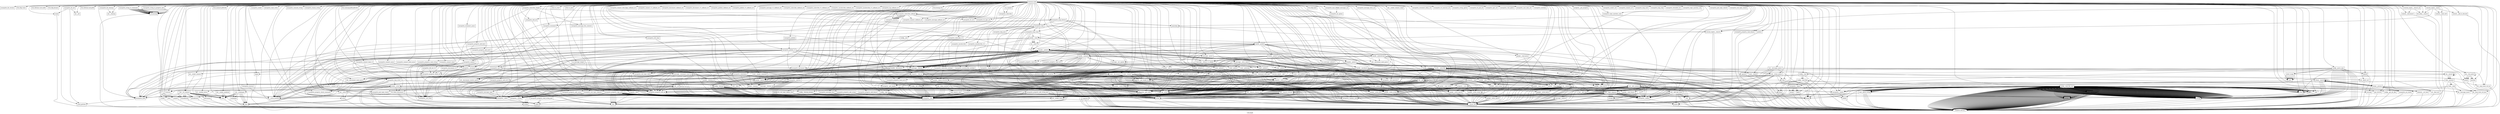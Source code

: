 digraph "Call graph" {
	label="Call graph";

	Node0x1cd99e0 [shape=record,label="{external node}"];
	Node0x1cd99e0 -> Node0x1cd88f0;
	Node0x1cd99e0 -> Node0x1cd8b60;
	Node0x1cd99e0 -> Node0x1cdbe90;
	Node0x1cd99e0 -> Node0x1cdc340;
	Node0x1cd99e0 -> Node0x1cdc160;
	Node0x1cd99e0 -> Node0x1cda610;
	Node0x1cd99e0 -> Node0x1cdab90;
	Node0x1cd99e0 -> Node0x1ccb260;
	Node0x1cd99e0 -> Node0x1cdae20;
	Node0x1cd99e0 -> Node0x1cd8d50;
	Node0x1cd99e0 -> Node0x23c7e30;
	Node0x1cd99e0 -> Node0x1cd8210;
	Node0x1cd99e0 -> Node0x1cda580;
	Node0x1cd99e0 -> Node0x23c31d0;
	Node0x1cd99e0 -> Node0x1cdb800;
	Node0x1cd99e0 -> Node0x1cd93c0;
	Node0x1cd99e0 -> Node0x1cda0b0;
	Node0x1cd99e0 -> Node0x1ccb780;
	Node0x1cd99e0 -> Node0x23c92f0;
	Node0x1cd99e0 -> Node0x1cdc6a0;
	Node0x1cd99e0 -> Node0x23c99b0;
	Node0x1cd99e0 -> Node0x1ea9b20;
	Node0x1cd99e0 -> Node0x23c3590;
	Node0x1cd99e0 -> Node0x23c4780;
	Node0x1cd99e0 -> Node0x1d1f6e0;
	Node0x1cd99e0 -> Node0x23c2fb0;
	Node0x1cd99e0 -> Node0x1d1f7a0;
	Node0x1cd99e0 -> Node0x1cdb350;
	Node0x1cd99e0 -> Node0x1cd7930;
	Node0x1cd99e0 -> Node0x1cd82e0;
	Node0x1cd99e0 -> Node0x1cda400;
	Node0x1cd99e0 -> Node0x1d1f800;
	Node0x1cd99e0 -> Node0x1cd78a0;
	Node0x1cd99e0 -> Node0x1d1f900;
	Node0x1cd99e0 -> Node0x1d1f930;
	Node0x1cd99e0 -> Node0x1d1f9e0;
	Node0x1cd99e0 -> Node0x1d1fa50;
	Node0x1cd99e0 -> Node0x1d1faf0;
	Node0x1cd99e0 -> Node0x1d1fb60;
	Node0x1cd99e0 -> Node0x1d1fbd0;
	Node0x1cd99e0 -> Node0x1d1fc40;
	Node0x1cd99e0 -> Node0x1d1fcb0;
	Node0x1cd99e0 -> Node0x1cbe7a0;
	Node0x1cd99e0 -> Node0x1cbe7d0;
	Node0x1cd99e0 -> Node0x1cbe840;
	Node0x1cd99e0 -> Node0x1cbe8f0;
	Node0x1cd99e0 -> Node0x1cbd710;
	Node0x1cd99e0 -> Node0x1cbe990;
	Node0x1cd99e0 -> Node0x1cbe9c0;
	Node0x1cd99e0 -> Node0x1cbeac0;
	Node0x1cd99e0 -> Node0x1cbeb30;
	Node0x1cd99e0 -> Node0x1cbeba0;
	Node0x1cd99e0 -> Node0x1cbec10;
	Node0x1cd99e0 -> Node0x1cbec80;
	Node0x1cd99e0 -> Node0x1cbecf0;
	Node0x1cd99e0 -> Node0x1cbed20;
	Node0x1cd99e0 -> Node0x1cbd6a0;
	Node0x1cd99e0 -> Node0x1cbdb60;
	Node0x1cd99e0 -> Node0x1cbdcd0;
	Node0x1cd99e0 -> Node0x1cbda30;
	Node0x1cd99e0 -> Node0x1cbd9c0;
	Node0x1cd99e0 -> Node0x1cbd950;
	Node0x1cd99e0 -> Node0x1cbd8c0;
	Node0x1cd99e0 -> Node0x1cbdd80;
	Node0x1cd99e0 -> Node0x1c8e900;
	Node0x1cd99e0 -> Node0x1c8e970;
	Node0x1cd99e0 -> Node0x1c8e9e0;
	Node0x1cd99e0 -> Node0x1c8ea50;
	Node0x1cd99e0 -> Node0x1c8eed0;
	Node0x1cd99e0 -> Node0x1c8ef40;
	Node0x1cd99e0 -> Node0x1c8f1a0;
	Node0x1cd99e0 -> Node0x1c8f330;
	Node0x1cd99e0 -> Node0x1cbce50;
	Node0x1cd99e0 -> Node0x1cbcef0;
	Node0x1cd99e0 -> Node0x1cbce80;
	Node0x1cd99e0 -> Node0x1cbcff0;
	Node0x1cd99e0 -> Node0x1cbd820;
	Node0x1cd99e0 -> Node0x1c8ef70;
	Node0x1cd99e0 -> Node0x1cbd160;
	Node0x1cd99e0 -> Node0x1cbd060;
	Node0x1cd99e0 -> Node0x1cbd4f0;
	Node0x1cd99e0 -> Node0x1cbdd00;
	Node0x1cd99e0 -> Node0x1cc0a80;
	Node0x1cd99e0 -> Node0x1cbd780;
	Node0x1cd99e0 -> Node0x1cc0af0;
	Node0x1cd99e0 -> Node0x1cc0b60;
	Node0x1cd99e0 -> Node0x1cc0c30;
	Node0x1cd99e0 -> Node0x1cc0bc0;
	Node0x1cd99e0 -> Node0x1cc0db0;
	Node0x1cd99e0 -> Node0x1cc11b0;
	Node0x1cd99e0 -> Node0x1cc1220;
	Node0x1cd99e0 -> Node0x1cc1280;
	Node0x1cd99e0 -> Node0x1cc12f0;
	Node0x1cd99e0 -> Node0x23d1b80;
	Node0x1cd99e0 -> Node0x23d1bf0;
	Node0x1cd99e0 -> Node0x23d1c60;
	Node0x1cd99e0 -> Node0x23d1cd0;
	Node0x1cd99e0 -> Node0x23d1d40;
	Node0x1cd99e0 -> Node0x23d1db0;
	Node0x1cd99e0 -> Node0x23d1e20;
	Node0x1cd99e0 -> Node0x23d1e90;
	Node0x1cd99e0 -> Node0x23d1f00;
	Node0x1cd99e0 -> Node0x23d1f70;
	Node0x1cd99e0 -> Node0x23d1fe0;
	Node0x1cd99e0 -> Node0x23d2050;
	Node0x1cd99e0 -> Node0x23d20c0;
	Node0x1cd99e0 -> Node0x23d2130;
	Node0x1cd99e0 -> Node0x23d21a0;
	Node0x1cd99e0 -> Node0x23d2740;
	Node0x1cd99e0 -> Node0x23d27f0;
	Node0x1cd99e0 -> Node0x23d2860;
	Node0x1cd99e0 -> Node0x23d2ae0;
	Node0x1cd99e0 -> Node0x23d2f30;
	Node0x1cd99e0 -> Node0x23d2ec0;
	Node0x1cd99e0 -> Node0x23d2e60;
	Node0x1cd99e0 -> Node0x23d3e40;
	Node0x1cd99e0 -> Node0x23d3e70;
	Node0x1cd99e0 -> Node0x23d4140;
	Node0x1cd99e0 -> Node0x23d3f20;
	Node0x1cd99e0 -> Node0x23d3f90;
	Node0x1cd99e0 -> Node0x23d4000;
	Node0x1cd99e0 -> Node0x23d4070;
	Node0x1cd99e0 -> Node0x23d2b10;
	Node0x1cd99e0 -> Node0x23d2320;
	Node0x1cd99e0 -> Node0x23d22b0;
	Node0x1cd99e0 -> Node0x23d4310;
	Node0x1cd99e0 -> Node0x23d4270;
	Node0x1cd99e0 -> Node0x23d45f0;
	Node0x1cd99e0 -> Node0x23d4620;
	Node0x1cd99e0 -> Node0x23d4690;
	Node0x1cd99e0 -> Node0x23d4790;
	Node0x1cd99e0 -> Node0x23d4800;
	Node0x1cd99e0 -> Node0x23d4930;
	Node0x1cd99e0 -> Node0x23d49d0;
	Node0x1cd99e0 -> Node0x23d4a70;
	Node0x1cd99e0 -> Node0x23d4a00;
	Node0x1cd99e0 -> Node0x23d4e20;
	Node0x1cd99e0 -> Node0x23d4f00;
	Node0x1cd99e0 -> Node0x23d4e90;
	Node0x1cd99e0 -> Node0x23d5070;
	Node0x1cd99e0 -> Node0x23d50a0;
	Node0x1cd99e0 -> Node0x1cbfc80;
	Node0x1cd99e0 -> Node0x1cbfd30;
	Node0x1cd99e0 -> Node0x1cbfda0;
	Node0x1cd99e0 -> Node0x1cbfe10;
	Node0x1cd99e0 -> Node0x1cc00b0;
	Node0x1cd99e0 -> Node0x1cc0120;
	Node0x1cd99e0 -> Node0x1cc04c0;
	Node0x1cd99e0 -> Node0x1cc0530;
	Node0x1cd99e0 -> Node0x1cc05a0;
	Node0x1cd99e0 -> Node0x1cc0600;
	Node0x1cd99e0 -> Node0x1cc06b0;
	Node0x1cd99e0 -> Node0x1cc06e0;
	Node0x1cd99e0 -> Node0x1cc0750;
	Node0x1cd99e0 -> Node0x1cc07c0;
	Node0x1cd99e0 -> Node0x1cc0a20;
	Node0x1cd99e0 -> Node0x1cc0a50;
	Node0x1cd99e0 -> Node0x23d5220;
	Node0x1cd99e0 -> Node0x206f440;
	Node0x1cd99e0 -> Node0x206f4b0;
	Node0x1cd99e0 -> Node0x206f700;
	Node0x1cd99e0 -> Node0x206f9b0;
	Node0x1cd99e0 -> Node0x206f940;
	Node0x1cd99e0 -> Node0x206fb30;
	Node0x1cd99e0 -> Node0x2070310;
	Node0x1cd99e0 -> Node0x2070b80;
	Node0x1cd99e0 -> Node0x2070bf0;
	Node0x1cd99e0 -> Node0x2070cf0;
	Node0x1cd99e0 -> Node0x2070d60;
	Node0x1cd99e0 -> Node0x2071030;
	Node0x1cd99e0 -> Node0x20710a0;
	Node0x1cd99e0 -> Node0x20713b0;
	Node0x1cd99e0 -> Node0x23ca230;
	Node0x1cd99e0 -> Node0x23ca180;
	Node0x1cd99e0 -> Node0x23ca110;
	Node0x1cd99e0 -> Node0x23ca340;
	Node0x1cd99e0 -> Node0x23ca2d0;
	Node0x1cd99e0 -> Node0x23ca5e0;
	Node0x1cd99e0 -> Node0x23ca650;
	Node0x1cd99e0 -> Node0x23ca9a0;
	Node0x1cd99e0 -> Node0x23caad0;
	Node0x1cd99e0 -> Node0x23ca8d0;
	Node0x1cd99e0 -> Node0x23cab00;
	Node0x1cd99e0 -> Node0x23cab70;
	Node0x1cd99e0 -> Node0x23cad40;
	Node0x1cd99e0 -> Node0x23caf00;
	Node0x1cd99e0 -> Node0x23caf70;
	Node0x1cd99e0 -> Node0x23cafe0;
	Node0x1cd99e0 -> Node0x23cb050;
	Node0x1cd99e0 -> Node0x23cb390;
	Node0x1cd99e0 -> Node0x23cb330;
	Node0x1cd99e0 -> Node0x23cb7a0;
	Node0x1cd99e0 -> Node0x23cb620;
	Node0x1cd99e0 -> Node0x23ca900;
	Node0x1cd99e0 -> Node0x23cbb30;
	Node0x1cd99e0 -> Node0x23ca2a0;
	Node0x1cd99e0 -> Node0x23cc050;
	Node0x1cd99e0 -> Node0x23cc130;
	Node0x1cd99e0 -> Node0x23cc1a0;
	Node0x1cd99e0 -> Node0x23cc270;
	Node0x1cd99e0 -> Node0x23cc2a0;
	Node0x1cd99e0 -> Node0x23cc3e0;
	Node0x1cd99e0 -> Node0x23cc450;
	Node0x1cd99e0 -> Node0x23cc4f0;
	Node0x1cd99e0 -> Node0x23cc520;
	Node0x1cd99e0 -> Node0x23cc660;
	Node0x1cd99e0 -> Node0x23cc690;
	Node0x1cd99e0 -> Node0x23cc770;
	Node0x1cd99e0 -> Node0x23cc7e0;
	Node0x1cd99e0 -> Node0x23cc850;
	Node0x1cd99e0 -> Node0x23cc8c0;
	Node0x1cd99e0 -> Node0x23cc930;
	Node0x1cd99e0 -> Node0x23cc9a0;
	Node0x1cd99e0 -> Node0x23cca10;
	Node0x1cd99e0 -> Node0x23cca80;
	Node0x1cd99e0 -> Node0x23ccaf0;
	Node0x1cd99e0 -> Node0x23ccb20;
	Node0x1cd99e0 -> Node0x23ccc70;
	Node0x1cd99e0 -> Node0x23ccff0;
	Node0x1cd99e0 -> Node0x23cd090;
	Node0x1cd99e0 -> Node0x23cd130;
	Node0x1cd99e0 -> Node0x23cd160;
	Node0x1cd99e0 -> Node0x23cd1d0;
	Node0x1cd99e0 -> Node0x23cd2d0;
	Node0x1cd99e0 -> Node0x23cd490;
	Node0x1cd99e0 -> Node0x23cd500;
	Node0x1cd99e0 -> Node0x23cd5a0;
	Node0x1cd99e0 -> Node0x23cd5d0;
	Node0x1cd99e0 -> Node0x23cd640;
	Node0x1cd99e0 -> Node0x23cd780;
	Node0x1cd99e0 -> Node0x23cd7f0;
	Node0x1cd99e0 -> Node0x23cd860;
	Node0x1cd99e0 -> Node0x23cd8d0;
	Node0x1cd99e0 -> Node0x23cd940;
	Node0x1cd99e0 -> Node0x23cd9b0;
	Node0x1cd99e0 -> Node0x23cda50;
	Node0x1cd99e0 -> Node0x23cdaf0;
	Node0x1cd99e0 -> Node0x23cdb60;
	Node0x1cd99e0 -> Node0x23cdbd0;
	Node0x1cd99e0 -> Node0x23cdc40;
	Node0x1cd99e0 -> Node0x23cdce0;
	Node0x1cd99e0 -> Node0x23cdd10;
	Node0x1cd99e0 -> Node0x23ce580;
	Node0x1cd99e0 -> Node0x23ceee0;
	Node0x1cd99e0 -> Node0x23cefe0;
	Node0x1cd99e0 -> Node0x23cf0b0;
	Node0x1cd99e0 -> Node0x23cf1c0;
	Node0x1cd99e0 -> Node0x23cf230;
	Node0x1cd99e0 -> Node0x23cf600;
	Node0x1cd99e0 -> Node0x23cf630;
	Node0x1cd99e0 -> Node0x23cf750;
	Node0x1cd99e0 -> Node0x23cf7c0;
	Node0x1cd99e0 -> Node0x23d5900;
	Node0x1cd99e0 -> Node0x23d59a0;
	Node0x1cd99e0 -> Node0x23d5770;
	Node0x1cd99e0 -> Node0x23d5890;
	Node0x1cd99e0 -> Node0x23d5b70;
	Node0x1cd99e0 -> Node0x23d9f80;
	Node0x1cd99e0 -> Node0x23da020;
	Node0x1cd99e0 -> Node0x23d9fb0;
	Node0x1cd99e0 -> Node0x23da7d0;
	Node0x1cd99e0 -> Node0x23da840;
	Node0x1cd99e0 -> Node0x23da8b0;
	Node0x1cd99e0 -> Node0x23da920;
	Node0x1cd99e0 -> Node0x23dabf0;
	Node0x1cd99e0 -> Node0x23dac90;
	Node0x1cd99e0 -> Node0x23dacc0;
	Node0x1cd99e0 -> Node0x1c9a460;
	Node0x1cd99e0 -> Node0x1c9a590;
	Node0x1cd99e0 -> Node0x1c9a520;
	Node0x1cd99e0 -> Node0x1c9a730;
	Node0x1cd99e0 -> Node0x1c9a760;
	Node0x1cd99e0 -> Node0x1c9a8a0;
	Node0x1cd99e0 -> Node0x1c9a970;
	Node0x1cd99e0 -> Node0x1c9a9a0;
	Node0x1cd99e0 -> Node0x1c9abf0;
	Node0x1cd99e0 -> Node0x23ce5f0;
	Node0x1cd99e0 -> Node0x1c9af40;
	Node0x1cd99e0 -> Node0x1c948f0;
	Node0x1cd99e0 -> Node0x1c94f40;
	Node0x1cd99e0 -> Node0x1c953c0;
	Node0x1cd99e0 -> Node0x1c954e0;
	Node0x1cd99e0 -> Node0x1c95760;
	Node0x1cd99e0 -> Node0x1c95840;
	Node0x1cd99e0 -> Node0x1c95a80;
	Node0x1cd99e0 -> Node0x1c95b30;
	Node0x1cd99e0 -> Node0x23ce660;
	Node0x1cd99e0 -> Node0x1c960c0;
	Node0x1cd8b60 [shape=record,label="{llvm.dbg.value}"];
	Node0x1cd88f0 [shape=record,label="{mosquitto_lib_version}"];
	Node0x1cdbe90 [shape=record,label="{mosquitto_lib_init}"];
	Node0x1cdbe90 -> Node0x1cda610;
	Node0x1cdbe90 -> Node0x1cdab90;
	Node0x1cdbe90 -> Node0x1ccb260;
	Node0x1cbe8f0 [shape=record,label="{mosquitto_publish_v5}"];
	Node0x1cbe8f0 -> Node0x1cbe990;
	Node0x1cbe8f0 -> Node0x1cdb350;
	Node0x1cbe8f0 -> Node0x1cd7930;
	Node0x1cbe8f0 -> Node0x1cbe9c0;
	Node0x1cbe8f0 -> Node0x1cbeac0;
	Node0x1cbe8f0 -> Node0x1cbeb30;
	Node0x1cbe8f0 -> Node0x1cbeba0;
	Node0x1cbe8f0 -> Node0x1cbec10;
	Node0x1cbe8f0 -> Node0x1cbec80;
	Node0x1cbe8f0 -> Node0x1cdb800;
	Node0x1cbe8f0 -> Node0x1d1f6e0;
	Node0x1cbe8f0 -> Node0x1cda400;
	Node0x1cbe8f0 -> Node0x1cd82e0;
	Node0x1cbe8f0 -> Node0x1cbecf0;
	Node0x1cbe8f0 -> Node0x1d1f6e0;
	Node0x1cbe8f0 -> Node0x1cbed20;
	Node0x1cbe8f0 -> Node0x1cbecf0;
	Node0x1cbe8f0 -> Node0x1d1f6e0;
	Node0x1cbe8f0 -> Node0x1cbd6a0;
	Node0x1cbd710 [shape=record,label="{llvm.memcpy.p0i8.p0i8.i64}"];
	Node0x1cbe990 [shape=record,label="{mosquitto_property_check_all}"];
	Node0x1cbe990 -> Node0x1cbd780;
	Node0x23d1cd0 [shape=record,label="{mosquitto_disconnect_callback_set}"];
	Node0x23d1d40 [shape=record,label="{mosquitto_disconnect_v5_callback_set}"];
	Node0x23d1db0 [shape=record,label="{mosquitto_publish_callback_set}"];
	Node0x23d1e20 [shape=record,label="{mosquitto_publish_v5_callback_set}"];
	Node0x23d1e90 [shape=record,label="{mosquitto_message_callback_set}"];
	Node0x23d1f00 [shape=record,label="{mosquitto_message_v5_callback_set}"];
	Node0x23d1f70 [shape=record,label="{mosquitto_subscribe_callback_set}"];
	Node0x23d1fe0 [shape=record,label="{mosquitto_subscribe_v5_callback_set}"];
	Node0x1cbe9c0 [shape=record,label="{mosquitto_pub_topic_check}"];
	Node0x1cbeac0 [shape=record,label="{property__get_length_all}"];
	Node0x1cbeac0 -> Node0x1cbd820;
	Node0x1cbeb30 [shape=record,label="{packet__check_oversize}"];
	Node0x1cbeb30 -> Node0x1cbd8c0;
	Node0x1cbeba0 [shape=record,label="{mosquitto__mid_generate}"];
	Node0x1cbeba0 -> Node0x23c2fb0;
	Node0x1cbec10 [shape=record,label="{send__publish}"];
	Node0x1cbec10 -> Node0x23c2fb0;
	Node0x1cbec10 -> Node0x1cbd9c0;
	Node0x1cbec10 -> Node0x1cbd950;
	Node0x1c9a8a0 [shape=record,label="{context__add_to_disused}"];
	Node0x1c9a8a0 -> Node0x1cd87b0;
	Node0x1c9a970 [shape=record,label="{sub__add_hier_entry}"];
	Node0x1c9a970 -> Node0x23c2fb0;
	Node0x1c9a970 -> Node0x1cdb800;
	Node0x1c9a970 -> Node0x1cd87b0;
	Node0x1c9a970 -> Node0x1cbda30;
	Node0x1c9a970 -> Node0x1ccb780;
	Node0x1c9a970 -> Node0x1cd87b0;
	Node0x1c9a970 -> Node0x1c9a9a0;
	Node0x1c9a970 -> Node0x1cbed20;
	Node0x1c9a970 -> Node0x1c9abf0;
	Node0x1c9a970 -> Node0x1cbed20;
	Node0x1c9a970 -> Node0x1c9abf0;
	Node0x1c9a970 -> Node0x1cbed20;
	Node0x1c9a970 -> Node0x1c9abf0;
	Node0x1c9a970 -> Node0x1ccb780;
	Node0x1c9a9a0 [shape=record,label="{strncpy}"];
	Node0x1c9a9a0 -> Node0x1cd87b0;
	Node0x1c9abf0 [shape=record,label="{exit}"];
	Node0x1c9abf0 -> Node0x1cd87b0;
	Node0x23ce5f0 [shape=record,label="{sub__add}"];
	Node0x23ce5f0 -> Node0x23c2fb0;
	Node0x23ce5f0 -> Node0x23c2fb0;
	Node0x23ce5f0 -> Node0x23c2fb0;
	Node0x23ce5f0 -> Node0x1c9ac80;
	Node0x23ce5f0 -> Node0x23cf600;
	Node0x23ce5f0 -> Node0x1ccb780;
	Node0x23ce5f0 -> Node0x1ccb780;
	Node0x23ce5f0 -> Node0x1ccb780;
	Node0x23ce5f0 -> Node0x1ccb780;
	Node0x23ce5f0 -> Node0x1ccb780;
	Node0x23ce5f0 -> Node0x1ccb780;
	Node0x23ce5f0 -> Node0x1cd82e0;
	Node0x23ce5f0 -> Node0x1ccb780;
	Node0x23ce5f0 -> Node0x1ccb780;
	Node0x23ce5f0 -> Node0x1ccb780;
	Node0x23ce5f0 -> Node0x1ccb780;
	Node0x23ce5f0 -> Node0x1c9af40;
	Node0x23ce5f0 -> Node0x1c9a970;
	Node0x23ce5f0 -> Node0x1ccb780;
	Node0x23ce5f0 -> Node0x1ccb780;
	Node0x23ce5f0 -> Node0x1cd87b0;
	Node0x23ce5f0 -> Node0x1c9afb0;
	Node0x23ce5f0 -> Node0x1ccb780;
	Node0x23ce5f0 -> Node0x1ccb780;
	Node0x1c9ac80 [shape=record,label="{sub__topic_tokenise}"];
	Node0x1c9ac80 -> Node0x23c2fb0;
	Node0x1c9ac80 -> Node0x23c2fb0;
	Node0x1c9ac80 -> Node0x1cdb350;
	Node0x1c9ac80 -> Node0x1cbed20;
	Node0x1c9ac80 -> Node0x1cbed20;
	Node0x1c9ac80 -> Node0x1ccb780;
	Node0x1c9ac80 -> Node0x1c9a9a0;
	Node0x1c9ac80 -> Node0x1cdb350;
	Node0x1c9ac80 -> Node0x1cbed20;
	Node0x1c9ac80 -> Node0x1cbed20;
	Node0x1c9ac80 -> Node0x1ccb780;
	Node0x1c9ac80 -> Node0x1c9a9a0;
	Node0x1c9ac80 -> Node0x1cbed20;
	Node0x1c9ac80 -> Node0x1cbed20;
	Node0x1c9ac80 -> Node0x1cdb350;
	Node0x1c9ac80 -> Node0x1cbed20;
	Node0x1c9ac80 -> Node0x1ccb780;
	Node0x1c9ac80 -> Node0x1c9a9a0;
	Node0x1c9ac80 -> Node0x1cbed20;
	Node0x1c9ac80 -> Node0x1cbed20;
	Node0x1c9ac80 -> Node0x1ccb780;
	Node0x1c9ac80 -> Node0x1c9a9a0;
	Node0x1c9ac80 -> Node0x1ccb780;
	Node0x1c9ac80 -> Node0x1ccb780;
	Node0x1c9ac80 -> Node0x1ccb780;
	Node0x1c9ac80 -> Node0x1ccb780;
	Node0x1c9af40 [shape=record,label="{bcmp}"];
	Node0x1c9af40 -> Node0x1cd87b0;
	Node0x1c9afb0 [shape=record,label="{sub__add_context}"];
	Node0x1c9afb0 -> Node0x1c9af40;
	Node0x1c9afb0 -> Node0x1c9a970;
	Node0x1c9afb0 -> Node0x1cdb350;
	Node0x1c9afb0 -> Node0x1c9af40;
	Node0x1c9afb0 -> Node0x1ccb780;
	Node0x1c9afb0 -> Node0x1cdb800;
	Node0x1c9afb0 -> Node0x1ccb780;
	Node0x1c9afb0 -> Node0x1cbed20;
	Node0x1c9afb0 -> Node0x1c9abf0;
	Node0x1c9afb0 -> Node0x1cbed20;
	Node0x1c9afb0 -> Node0x1c9abf0;
	Node0x1c9afb0 -> Node0x1cbed20;
	Node0x1c9afb0 -> Node0x1c9abf0;
	Node0x1c9afb0 -> Node0x1ccb780;
	Node0x1c9afb0 -> Node0x1c94400;
	Node0x1c9afb0 -> Node0x1ccb780;
	Node0x1c9afb0 -> Node0x1ccb780;
	Node0x1c9afb0 -> Node0x1ccb780;
	Node0x1c9afb0 -> Node0x1ccb780;
	Node0x1c9afb0 -> Node0x1cdb800;
	Node0x1c9afb0 -> Node0x1c948c0;
	Node0x1c9afb0 -> Node0x23cc130;
	Node0x1c9afb0 -> Node0x1c948c0;
	Node0x1c9afb0 -> Node0x1c94400;
	Node0x1c9afb0 -> Node0x23cc130;
	Node0x1c9afb0 -> Node0x23c2fb0;
	Node0x1c9afb0 -> Node0x23c2fb0;
	Node0x1c9afb0 -> Node0x1ccb780;
	Node0x1c94400 [shape=record,label="{sub__add_leaf}"];
	Node0x1c94400 -> Node0x23cf600;
	Node0x1c94400 -> Node0x1cdb800;
	Node0x1c948c0 [shape=record,label="{sub__remove_shared_leaf}"];
	Node0x1c948c0 -> Node0x23c2fb0;
	Node0x1c948c0 -> Node0x23c2fb0;
	Node0x1c948c0 -> Node0x1ccb780;
	Node0x1c948c0 -> Node0x1ccb780;
	Node0x1c948c0 -> Node0x1ccb780;
	Node0x1c948c0 -> Node0x1ccb780;
	Node0x1c948c0 -> Node0x1ccb780;
	Node0x1c948f0 [shape=record,label="{sub__remove}"];
	Node0x1c948f0 -> Node0x23c2fb0;
	Node0x1c948f0 -> Node0x23c2fb0;
	Node0x1c948f0 -> Node0x1c9ac80;
	Node0x1c948f0 -> Node0x23cf600;
	Node0x1c948f0 -> Node0x1ccb780;
	Node0x1c948f0 -> Node0x1ccb780;
	Node0x1c948f0 -> Node0x1ccb780;
	Node0x1c948f0 -> Node0x1ccb780;
	Node0x1c948f0 -> Node0x1ccb780;
	Node0x1c948f0 -> Node0x1ccb780;
	Node0x1c948f0 -> Node0x1cd82e0;
	Node0x1c948f0 -> Node0x1ccb780;
	Node0x1c948f0 -> Node0x1ccb780;
	Node0x1c948f0 -> Node0x1ccb780;
	Node0x1c948f0 -> Node0x1ccb780;
	Node0x1c948f0 -> Node0x1c9af40;
	Node0x1c948f0 -> Node0x1c949b0;
	Node0x1c948f0 -> Node0x1ccb780;
	Node0x1c948f0 -> Node0x1ccb780;
	Node0x1c949b0 [shape=record,label="{sub__remove_recurse}"];
	Node0x1c949b0 -> Node0x1cdb350;
	Node0x1c949b0 -> Node0x1c9af40;
	Node0x1c949b0 -> Node0x1ccb780;
	Node0x1c949b0 -> Node0x1ccb780;
	Node0x1c949b0 -> Node0x23c2fb0;
	Node0x1c949b0 -> Node0x1ccb780;
	Node0x1c949b0 -> Node0x1ccb780;
	Node0x1c949b0 -> Node0x1ccb780;
	Node0x1c949b0 -> Node0x1ccb780;
	Node0x1c949b0 -> Node0x1ccb780;
	Node0x1c949b0 -> Node0x1ccb780;
	Node0x1c949b0 -> Node0x23c2fb0;
	Node0x1c949b0 -> Node0x1ccb780;
	Node0x1c949b0 -> Node0x1c9af40;
	Node0x1c949b0 -> Node0x1c949b0;
	Node0x1c949b0 -> Node0x1ccb780;
	Node0x1c949b0 -> Node0x1ccb780;
	Node0x1c949b0 -> Node0x1ccb780;
	Node0x1c949b0 -> Node0x1ccb780;
	Node0x1c94f40 [shape=record,label="{sub__messages_queue}"];
	Node0x1c94f40 -> Node0x23c2fb0;
	Node0x1c94f40 -> Node0x23c2fb0;
	Node0x1c94f40 -> Node0x1c9ac80;
	Node0x1c94f40 -> Node0x1c953c0;
	Node0x1c94f40 -> Node0x1c9af40;
	Node0x1c94f40 -> Node0x1c9afb0;
	Node0x1c94f40 -> Node0x1c95470;
	Node0x1c94f40 -> Node0x1ccb780;
	Node0x1c94f40 -> Node0x1ccb780;
	Node0x1c94f40 -> Node0x1c954e0;
	Node0x1c953c0 [shape=record,label="{db__msg_store_ref_inc}"];
	Node0x1c953c0 -> Node0x1cd87b0;
	Node0x1c95470 [shape=record,label="{sub__search}"];
	Node0x1c95470 -> Node0x1c9af40;
	Node0x1c95470 -> Node0x1c95470;
	Node0x1c95470 -> Node0x1c95540;
	Node0x1c95470 -> Node0x1c95470;
	Node0x1c95470 -> Node0x1c95540;
	Node0x1c95470 -> Node0x1c95540;
	Node0x1c954e0 [shape=record,label="{db__msg_store_ref_dec}"];
	Node0x1c954e0 -> Node0x1cd87b0;
	Node0x1c95540 [shape=record,label="{subs__process}"];
	Node0x1c95540 -> Node0x1c954e0;
	Node0x1c95540 -> Node0x1c953c0;
	Node0x1c95540 -> Node0x1c955e0;
	Node0x1c95540 -> Node0x23c2fb0;
	Node0x1c95540 -> Node0x23c2fb0;
	Node0x1c95540 -> Node0x23cf600;
	Node0x1c95540 -> Node0x1c955e0;
	Node0x1c955e0 [shape=record,label="{subs__send}"];
	Node0x1c955e0 -> Node0x23ce580;
	Node0x1c955e0 -> Node0x1cd87b0;
	Node0x1c955e0 -> Node0x23cd090;
	Node0x1c955e0 -> Node0x1c95760;
	Node0x1c95760 [shape=record,label="{db__message_insert}"];
	Node0x1c95760 -> Node0x1cd87b0;
	Node0x1c95840 [shape=record,label="{sub__clean_session}"];
	Node0x1c95840 -> Node0x23c2fb0;
	Node0x1c95840 -> Node0x1ccb780;
	Node0x1c95840 -> Node0x1c95870;
	Node0x1c95840 -> Node0x1ccb780;
	Node0x1c95840 -> Node0x1c948c0;
	Node0x1c95840 -> Node0x1c95870;
	Node0x1c95840 -> Node0x1ccb780;
	Node0x1c95840 -> Node0x1ccb780;
	Node0x1c95870 [shape=record,label="{tmp_remove_subs}"];
	Node0x1c95870 -> Node0x1ccb780;
	Node0x1c95870 -> Node0x1ccb780;
	Node0x1c95870 -> Node0x1ccb780;
	Node0x1c95870 -> Node0x1ccb780;
	Node0x1c95a80 [shape=record,label="{sub__tree_print}"];
	Node0x1c95a80 -> Node0x1c95b30;
	Node0x1c95a80 -> Node0x23d5900;
	Node0x1c95a80 -> Node0x23d5900;
	Node0x1c95a80 -> Node0x23d5900;
	Node0x1c95a80 -> Node0x1c95b30;
	Node0x1c95a80 -> Node0x1c95a80;
	Node0x1c95b30 [shape=record,label="{putchar}"];
	Node0x1c95b30 -> Node0x1cd87b0;
	Node0x23ce660 [shape=record,label="{sub__retain_queue}"];
	Node0x23ce660 -> Node0x23c2fb0;
	Node0x23ce660 -> Node0x23c2fb0;
	Node0x23ce660 -> Node0x23c2fb0;
	Node0x23ce660 -> Node0x1c9ac80;
	Node0x23ce660 -> Node0x1c9af40;
	Node0x23ce660 -> Node0x23dac90;
	Node0x23ce660 -> Node0x1c95d30;
	Node0x23ce660 -> Node0x1ccb780;
	Node0x23ce660 -> Node0x1ccb780;
	Node0x1c95d30 [shape=record,label="{retain__search}"];
	Node0x1c95d30 -> Node0x23cf600;
	Node0x1c95d30 -> Node0x1c96130;
	Node0x1c95d30 -> Node0x1c95d30;
	Node0x1c95d30 -> Node0x23cf600;
	Node0x1c95d30 -> Node0x1c95d30;
	Node0x1c95d30 -> Node0x23cf600;
	Node0x1c95d30 -> Node0x1c96130;
	Node0x1c95d30 -> Node0x1c96130;
	Node0x1c95d30 -> Node0x1c9af40;
	Node0x1c95d30 -> Node0x1c95d30;
	Node0x1c95d30 -> Node0x23cf600;
	Node0x1c95d30 -> Node0x1c96130;
	Node0x1c95d30 -> Node0x1c96130;
	Node0x1c96130 [shape=record,label="{retain__process}"];
	Node0x1c96130 -> Node0x1c954e0;
	Node0x1c96130 -> Node0x23ce580;
	Node0x1c96130 -> Node0x1c960c0;
	Node0x1c96130 -> Node0x23ce580;
	Node0x1c96130 -> Node0x1cd87b0;
	Node0x1c96130 -> Node0x23cd090;
	Node0x1c96130 -> Node0x1c95760;
	Node0x1c960c0 [shape=record,label="{acl__find_acls}"];
	Node0x1c960c0 -> Node0x1cd87b0;
	Node0x1cdc340 [shape=record,label="{llvm.lifetime.start.p0i8}"];
	Node0x1cdc160 [shape=record,label="{llvm.dbg.declare}"];
	Node0x1cda610 [shape=record,label="{clock_gettime}"];
	Node0x1cda610 -> Node0x1cd87b0;
	Node0x1cdab90 [shape=record,label="{srand}"];
	Node0x1cdab90 -> Node0x1cd87b0;
	Node0x1ccb260 [shape=record,label="{net__init}"];
	Node0x1cdae20 [shape=record,label="{llvm.lifetime.end.p0i8}"];
	Node0x1cd8d50 [shape=record,label="{mosquitto_lib_cleanup}"];
	Node0x1cd8d50 -> Node0x23c7e30;
	Node0x23c7e30 [shape=record,label="{net__cleanup}"];
	Node0x1cd8210 [shape=record,label="{mosquitto_new}"];
	Node0x1cd8210 -> Node0x1cda580;
	Node0x1cd8210 -> Node0x23c31d0;
	Node0x1cd8210 -> Node0x1cdb800;
	Node0x1cd8210 -> Node0x1cd93c0;
	Node0x1cd8210 -> Node0x1cda0b0;
	Node0x1cd8210 -> Node0x1ccb780;
	Node0x1cd8210 -> Node0x1cda580;
	Node0x1cd8210 -> Node0x1cda580;
	Node0x1cd8210 -> Node0x1cda580;
	Node0x1cda580 [shape=record,label="{__errno_location}"];
	Node0x1cda580 -> Node0x1cd87b0;
	Node0x23c31d0 [shape=record,label="{signal}"];
	Node0x23c31d0 -> Node0x1cd87b0;
	Node0x1cdb800 [shape=record,label="{mosquitto__calloc}"];
	Node0x1cdb800 -> Node0x1cd78a0;
	Node0x1cd93c0 [shape=record,label="{mosquitto_reinitialise}"];
	Node0x1cd93c0 -> Node0x1cda0b0;
	Node0x1cd93c0 -> Node0x1cdb350;
	Node0x1cd93c0 -> Node0x1cd7930;
	Node0x1cd93c0 -> Node0x1cd82e0;
	Node0x1cd93c0 -> Node0x23c3590;
	Node0x1cd93c0 -> Node0x1cda400;
	Node0x1cd93c0 -> Node0x1cda400;
	Node0x1cda0b0 [shape=record,label="{mosquitto__destroy}"];
	Node0x1cda0b0 -> Node0x1cdc6a0;
	Node0x1cda0b0 -> Node0x23c99b0;
	Node0x1cda0b0 -> Node0x1ea9b20;
	Node0x1cda0b0 -> Node0x1ccb780;
	Node0x1cda0b0 -> Node0x1ccb780;
	Node0x1cda0b0 -> Node0x1ccb780;
	Node0x1cda0b0 -> Node0x1ccb780;
	Node0x1cda0b0 -> Node0x1ccb780;
	Node0x1cda0b0 -> Node0x1ccb780;
	Node0x1cda0b0 -> Node0x23c3590;
	Node0x1cda0b0 -> Node0x1ccb780;
	Node0x1cda0b0 -> Node0x23c3590;
	Node0x1cda0b0 -> Node0x23c4780;
	Node0x1cda0b0 -> Node0x23c4780;
	Node0x1cda400 [shape=record,label="{mosquitto_time}"];
	Node0x1cda400 -> Node0x1cda610;
	Node0x1ccb780 [shape=record,label="{mosquitto__free}"];
	Node0x1ccb780 -> Node0x23c92f0;
	Node0x23c92f0 [shape=record,label="{free}"];
	Node0x23c92f0 -> Node0x1cd87b0;
	Node0x1cdc6a0 [shape=record,label="{net__socket_close}"];
	Node0x1cdc6a0 -> Node0x23c2fb0;
	Node0x1cdc6a0 -> Node0x23c4780;
	Node0x23c99b0 [shape=record,label="{message__cleanup_all}"];
	Node0x23c99b0 -> Node0x23c2fb0;
	Node0x23c99b0 -> Node0x23c2fb0;
	Node0x23c99b0 -> Node0x23c2fb0;
	Node0x23c99b0 -> Node0x1ccb780;
	Node0x23c99b0 -> Node0x1ccb780;
	Node0x23c99b0 -> Node0x1d1f6e0;
	Node0x23c99b0 -> Node0x1ccb780;
	Node0x23c99b0 -> Node0x23c2fb0;
	Node0x23c99b0 -> Node0x23c2fb0;
	Node0x23c99b0 -> Node0x1ccb780;
	Node0x23c99b0 -> Node0x1ccb780;
	Node0x23c99b0 -> Node0x1d1f6e0;
	Node0x23c99b0 -> Node0x1ccb780;
	Node0x1ea9b20 [shape=record,label="{will__clear}"];
	Node0x1ea9b20 -> Node0x1ccb780;
	Node0x1ea9b20 -> Node0x1ccb780;
	Node0x1ea9b20 -> Node0x1d1f6e0;
	Node0x1ea9b20 -> Node0x1ccb780;
	Node0x23c3590 [shape=record,label="{packet__cleanup}"];
	Node0x23c3590 -> Node0x1ccb780;
	Node0x23c4780 [shape=record,label="{close}"];
	Node0x23c4780 -> Node0x1cd87b0;
	Node0x1d1f6e0 [shape=record,label="{mosquitto_property_free_all}"];
	Node0x1d1f6e0 -> Node0x1ccb780;
	Node0x1d1f6e0 -> Node0x1ccb780;
	Node0x1d1f6e0 -> Node0x23c92f0;
	Node0x23c2fb0 [shape=record,label="{__assert_fail}"];
	Node0x23c2fb0 -> Node0x1cd87b0;
	Node0x1d1f7a0 [shape=record,label="{llvm.memset.p0i8.i64}"];
	Node0x1cdb350 [shape=record,label="{strlen}"];
	Node0x1cdb350 -> Node0x1cd87b0;
	Node0x1cd7930 [shape=record,label="{mosquitto_validate_utf8}"];
	Node0x1cd82e0 [shape=record,label="{mosquitto__strdup}"];
	Node0x1cd82e0 -> Node0x1d1f800;
	Node0x1d1f800 [shape=record,label="{strdup}"];
	Node0x1d1f800 -> Node0x1cd87b0;
	Node0x1cd78a0 [shape=record,label="{calloc}"];
	Node0x1cd78a0 -> Node0x1cd87b0;
	Node0x1d1f900 [shape=record,label="{mosquitto_destroy}"];
	Node0x1d1f900 -> Node0x1cda0b0;
	Node0x1d1f900 -> Node0x1ccb780;
	Node0x1d1f930 [shape=record,label="{mosquitto_socket}"];
	Node0x1d1f9e0 [shape=record,label="{mosquitto_want_write}"];
	Node0x1d1fa50 [shape=record,label="{mosquitto_strerror}"];
	Node0x1d1fa50 -> Node0x1cda580;
	Node0x1d1fa50 -> Node0x1d1faf0;
	Node0x1d1faf0 [shape=record,label="{strerror}"];
	Node0x1d1faf0 -> Node0x1cd87b0;
	Node0x1d1fb60 [shape=record,label="{mosquitto_connack_string}"];
	Node0x1d1fbd0 [shape=record,label="{mosquitto_reason_string}"];
	Node0x1d1fc40 [shape=record,label="{mosquitto_string_to_command}"];
	Node0x1d1fc40 -> Node0x1d1fcb0;
	Node0x1d1fc40 -> Node0x1d1fcb0;
	Node0x1d1fc40 -> Node0x1d1fcb0;
	Node0x1d1fc40 -> Node0x1d1fcb0;
	Node0x1d1fc40 -> Node0x1d1fcb0;
	Node0x1d1fc40 -> Node0x1d1fcb0;
	Node0x1d1fc40 -> Node0x1d1fcb0;
	Node0x1d1fc40 -> Node0x1d1fcb0;
	Node0x1d1fc40 -> Node0x1d1fcb0;
	Node0x1d1fc40 -> Node0x1d1fcb0;
	Node0x1d1fc40 -> Node0x1d1fcb0;
	Node0x1d1fc40 -> Node0x1d1fcb0;
	Node0x1d1fcb0 [shape=record,label="{strcasecmp}"];
	Node0x1d1fcb0 -> Node0x1cd87b0;
	Node0x1cbe7a0 [shape=record,label="{mosquitto_sub_topic_tokenise}"];
	Node0x1cbe7a0 -> Node0x1cdb350;
	Node0x1cbe7a0 -> Node0x1cdb800;
	Node0x1cbe7a0 -> Node0x1cdb800;
	Node0x1cbe7a0 -> Node0x1ccb780;
	Node0x1cbe7a0 -> Node0x1ccb780;
	Node0x1cbe7d0 [shape=record,label="{mosquitto_sub_topic_tokens_free}"];
	Node0x1cbe7d0 -> Node0x1ccb780;
	Node0x1cbe7d0 -> Node0x1ccb780;
	Node0x1cbe840 [shape=record,label="{mosquitto_publish}"];
	Node0x1cbe840 -> Node0x1cbe8f0;
	Node0x23cefe0 [shape=record,label="{config__init}"];
	Node0x23cefe0 -> Node0x23cf050;
	Node0x23cf050 [shape=record,label="{config__init_reload}"];
	Node0x23cf050 -> Node0x1ccb780;
	Node0x23cf050 -> Node0x1ccb780;
	Node0x23cf050 -> Node0x1ccb780;
	Node0x23cf050 -> Node0x1ccb780;
	Node0x23cf050 -> Node0x1ccb780;
	Node0x23cf050 -> Node0x1ccb780;
	Node0x23cf050 -> Node0x1ccb780;
	Node0x23cf050 -> Node0x23cf0b0;
	Node0x23cf050 -> Node0x1ccb780;
	Node0x23cf050 -> Node0x1ccb780;
	Node0x23cf050 -> Node0x1ccb780;
	Node0x23cf050 -> Node0x1ccb780;
	Node0x23cf050 -> Node0x23cf160;
	Node0x23cf0b0 [shape=record,label="{fclose}"];
	Node0x23cf0b0 -> Node0x1cd87b0;
	Node0x23cf160 [shape=record,label="{config__cleanup_plugins}"];
	Node0x23cf160 -> Node0x1ccb780;
	Node0x23cf160 -> Node0x1ccb780;
	Node0x23cf160 -> Node0x1ccb780;
	Node0x23cf160 -> Node0x1ccb780;
	Node0x23cf160 -> Node0x1ccb780;
	Node0x23cf1c0 [shape=record,label="{config__cleanup}"];
	Node0x23cf1c0 -> Node0x1ccb780;
	Node0x23cf1c0 -> Node0x1ccb780;
	Node0x23cf1c0 -> Node0x1ccb780;
	Node0x23cf1c0 -> Node0x1ccb780;
	Node0x23cf1c0 -> Node0x1ccb780;
	Node0x23cf1c0 -> Node0x1ccb780;
	Node0x23cf1c0 -> Node0x1ccb780;
	Node0x23cf1c0 -> Node0x1ccb780;
	Node0x23cf1c0 -> Node0x1ccb780;
	Node0x23cf1c0 -> Node0x1ccb780;
	Node0x23cf1c0 -> Node0x1ccb780;
	Node0x23cf1c0 -> Node0x1ccb780;
	Node0x23cf1c0 -> Node0x1ccb780;
	Node0x23cf1c0 -> Node0x1ccb780;
	Node0x23cf1c0 -> Node0x1ccb780;
	Node0x23cf1c0 -> Node0x1ccb780;
	Node0x23cf1c0 -> Node0x1ccb780;
	Node0x23cf1c0 -> Node0x1ccb780;
	Node0x23cf1c0 -> Node0x23cf160;
	Node0x23cf1c0 -> Node0x23cf0b0;
	Node0x23cf1c0 -> Node0x1ccb780;
	Node0x23cf230 [shape=record,label="{config__parse_args}"];
	Node0x23cf230 -> Node0x23cf600;
	Node0x23cf230 -> Node0x23cf600;
	Node0x23cf230 -> Node0x23cf630;
	Node0x23cf230 -> Node0x1cd87b0;
	Node0x23cf230 -> Node0x23cf600;
	Node0x23cf230 -> Node0x23cf600;
	Node0x23cf230 -> Node0x23cf600;
	Node0x23cf230 -> Node0x23cf600;
	Node0x23cf230 -> Node0x23cf6e0;
	Node0x23cf230 -> Node0x23cf600;
	Node0x23cf230 -> Node0x23cf600;
	Node0x23cf230 -> Node0x23cf750;
	Node0x23cf230 -> Node0x1cd87b0;
	Node0x23cf230 -> Node0x1cd87b0;
	Node0x23cf230 -> Node0x1cd87b0;
	Node0x23cf230 -> Node0x23cf600;
	Node0x23cf230 -> Node0x23cf600;
	Node0x23cf230 -> Node0x23cf7c0;
	Node0x23cf230 -> Node0x23cf6e0;
	Node0x23cf230 -> Node0x23cc130;
	Node0x23cf230 -> Node0x1cd87b0;
	Node0x23cf230 -> Node0x1cd82e0;
	Node0x23cf230 -> Node0x1cd82e0;
	Node0x23cf600 [shape=record,label="{strcmp}"];
	Node0x23cf600 -> Node0x1cd87b0;
	Node0x23cf630 [shape=record,label="{config__read}"];
	Node0x23cf630 -> Node0x23cf050;
	Node0x23cf630 -> Node0x23d57e0;
	Node0x23cf630 -> Node0x23d57e0;
	Node0x23cf630 -> Node0x1cd87b0;
	Node0x23cf630 -> Node0x23d5770;
	Node0x23cf630 -> Node0x23d5890;
	Node0x23cf6e0 [shape=record,label="{print_usage}"];
	Node0x23cf6e0 -> Node0x23d5900;
	Node0x23cf6e0 -> Node0x23d59a0;
	Node0x23cf6e0 -> Node0x23d59a0;
	Node0x23cf6e0 -> Node0x23d59a0;
	Node0x23cf6e0 -> Node0x23d59a0;
	Node0x23cf6e0 -> Node0x23d59a0;
	Node0x23cf6e0 -> Node0x23d59a0;
	Node0x23cf6e0 -> Node0x23d59a0;
	Node0x23cf6e0 -> Node0x23d59a0;
	Node0x23cf6e0 -> Node0x23d59a0;
	Node0x23cf6e0 -> Node0x23d59a0;
	Node0x23cf750 [shape=record,label="{strtol}"];
	Node0x23cf750 -> Node0x1cd87b0;
	Node0x23cf7c0 [shape=record,label="{fprintf}"];
	Node0x23cf7c0 -> Node0x1cd87b0;
	Node0x23d5900 [shape=record,label="{printf}"];
	Node0x23d5900 -> Node0x1cd87b0;
	Node0x23d59a0 [shape=record,label="{puts}"];
	Node0x23d59a0 -> Node0x1cd87b0;
	Node0x23d57e0 [shape=record,label="{config__read_file}"];
	Node0x23d57e0 -> Node0x23cd940;
	Node0x23d57e0 -> Node0x1cd87b0;
	Node0x23d57e0 -> Node0x1cbed20;
	Node0x23d57e0 -> Node0x1cd87b0;
	Node0x23d57e0 -> Node0x23cf0b0;
	Node0x23d57e0 -> Node0x23d5b70;
	Node0x23d57e0 -> Node0x1ccb780;
	Node0x23d57e0 -> Node0x23cf0b0;
	Node0x23d5770 [shape=record,label="{config__copy}"];
	Node0x23d5770 -> Node0x1ccb780;
	Node0x23d5770 -> Node0x1ccb780;
	Node0x23d5770 -> Node0x1ccb780;
	Node0x23d5770 -> Node0x1ccb780;
	Node0x23d5770 -> Node0x1ccb780;
	Node0x23d5770 -> Node0x1ccb780;
	Node0x23d5770 -> Node0x1ccb780;
	Node0x23d5770 -> Node0x1ccb780;
	Node0x23d5770 -> Node0x1ccb780;
	Node0x23d5770 -> Node0x1ccb780;
	Node0x23d5890 [shape=record,label="{db__limits_set}"];
	Node0x23d5890 -> Node0x1cd87b0;
	Node0x23d5b70 [shape=record,label="{config__read_file_core}"];
	Node0x23d5b70 -> Node0x23d9f80;
	Node0x23d5b70 -> Node0x23da020;
	Node0x23d5b70 -> Node0x1cdb350;
	Node0x23d5b70 -> Node0x1cdb350;
	Node0x23d5b70 -> Node0x23cc1a0;
	Node0x23d5b70 -> Node0x23d9f80;
	Node0x23d5b70 -> Node0x23da020;
	Node0x23d5b70 -> Node0x1cdb350;
	Node0x23d5b70 -> Node0x23d9fb0;
	Node0x23d5b70 -> Node0x23cf600;
	Node0x23d5b70 -> Node0x1ccb780;
	Node0x23d5b70 -> Node0x23da2e0;
	Node0x23d5b70 -> Node0x23cf600;
	Node0x23d5b70 -> Node0x23cf600;
	Node0x23d5b70 -> Node0x1cd87b0;
	Node0x23d5b70 -> Node0x23cf600;
	Node0x23d5b70 -> Node0x23da350;
	Node0x23d5b70 -> Node0x23cf600;
	Node0x23d5b70 -> Node0x23da350;
	Node0x23d5b70 -> Node0x23cf600;
	Node0x23d5b70 -> Node0x23da350;
	Node0x23d5b70 -> Node0x23da7d0;
	Node0x23d5b70 -> Node0x1cd87b0;
	Node0x23d5b70 -> Node0x1cdb350;
	Node0x23d5b70 -> Node0x1cd87b0;
	Node0x23d5b70 -> Node0x1cd82e0;
	Node0x23d5b70 -> Node0x1cd87b0;
	Node0x23d5b70 -> Node0x1cd87b0;
	Node0x23d5b70 -> Node0x1ccb780;
	Node0x23d5b70 -> Node0x1cdb350;
	Node0x23d5b70 -> Node0x23cc130;
	Node0x23d5b70 -> Node0x1cd87b0;
	Node0x23d5b70 -> Node0x1ccb780;
	Node0x23d5b70 -> Node0x1cd82e0;
	Node0x23d5b70 -> Node0x1cd87b0;
	Node0x23d5b70 -> Node0x1cd87b0;
	Node0x23d5b70 -> Node0x1ccb780;
	Node0x23d5b70 -> Node0x23cf600;
	Node0x23d5b70 -> Node0x23cc130;
	Node0x23d5b70 -> Node0x1cd87b0;
	Node0x23d5b70 -> Node0x23da2e0;
	Node0x23d5b70 -> Node0x23cf600;
	Node0x23d5b70 -> Node0x1cd87b0;
	Node0x23d5b70 -> Node0x23da350;
	Node0x23d5b70 -> Node0x23cf600;
	Node0x23d5b70 -> Node0x23da2e0;
	Node0x23d5b70 -> Node0x1cdb350;
	Node0x23d5b70 -> Node0x23cf600;
	Node0x23d5b70 -> Node0x23d9fb0;
	Node0x23d5b70 -> Node0x1cd87b0;
	Node0x23d5b70 -> Node0x23cf750;
	Node0x23d5b70 -> Node0x23cf600;
	Node0x23d5b70 -> Node0x23da350;
	Node0x23d5b70 -> Node0x23cf600;
	Node0x23d5b70 -> Node0x23da2e0;
	Node0x23d5b70 -> Node0x23d3e40;
	Node0x23d5b70 -> Node0x23d3e70;
	Node0x23d5b70 -> Node0x1cda580;
	Node0x23d5b70 -> Node0x1cd87b0;
	Node0x23d5b70 -> Node0x1d1faf0;
	Node0x23d5b70 -> Node0x1cd87b0;
	Node0x23d5b70 -> Node0x23da840;
	Node0x23d5b70 -> Node0x1cd87b0;
	Node0x23d5b70 -> Node0x23cf600;
	Node0x23d5b70 -> Node0x23da2e0;
	Node0x23d5b70 -> Node0x23cf600;
	Node0x23d5b70 -> Node0x1cd87b0;
	Node0x23d5b70 -> Node0x23cf600;
	Node0x23d5b70 -> Node0x1cd87b0;
	Node0x23d5b70 -> Node0x23cf600;
	Node0x23d5b70 -> Node0x1cd87b0;
	Node0x23d5b70 -> Node0x23cf600;
	Node0x23d5b70 -> Node0x1cd87b0;
	Node0x23d5b70 -> Node0x23cf600;
	Node0x23d5b70 -> Node0x1cd87b0;
	Node0x23d5b70 -> Node0x23cf600;
	Node0x23d5b70 -> Node0x1cd87b0;
	Node0x23d5b70 -> Node0x23cf600;
	Node0x23d5b70 -> Node0x1cd87b0;
	Node0x23d5b70 -> Node0x23cf600;
	Node0x23d5b70 -> Node0x1cd87b0;
	Node0x23d5b70 -> Node0x23cf600;
	Node0x23d5b70 -> Node0x1cd87b0;
	Node0x23d5b70 -> Node0x23cf600;
	Node0x23d5b70 -> Node0x1cd87b0;
	Node0x23d5b70 -> Node0x23cf600;
	Node0x23d5b70 -> Node0x1cd87b0;
	Node0x23d5b70 -> Node0x23cf600;
	Node0x23d5b70 -> Node0x1cd87b0;
	Node0x23d5b70 -> Node0x23cf600;
	Node0x23d5b70 -> Node0x1cd87b0;
	Node0x23d5b70 -> Node0x23cf600;
	Node0x23d5b70 -> Node0x1cd87b0;
	Node0x23d5b70 -> Node0x23cf600;
	Node0x23d5b70 -> Node0x1cd87b0;
	Node0x23d5b70 -> Node0x23cf600;
	Node0x23d5b70 -> Node0x23da350;
	Node0x23d5b70 -> Node0x23cf600;
	Node0x23d5b70 -> Node0x1cd87b0;
	Node0x23d5b70 -> Node0x23cf600;
	Node0x23d5b70 -> Node0x23cf600;
	Node0x23d5b70 -> Node0x1cd87b0;
	Node0x23d5b70 -> Node0x23cf600;
	Node0x23d5b70 -> Node0x1cd87b0;
	Node0x23d5b70 -> Node0x23cf600;
	Node0x23d5b70 -> Node0x1ccb780;
	Node0x23d5b70 -> Node0x23da2e0;
	Node0x23d5b70 -> Node0x23cf600;
	Node0x23d5b70 -> Node0x1cd87b0;
	Node0x23d5b70 -> Node0x23cf600;
	Node0x23d5b70 -> Node0x23da350;
	Node0x23d5b70 -> Node0x23cf600;
	Node0x23d5b70 -> Node0x1cd87b0;
	Node0x23d5b70 -> Node0x23cf600;
	Node0x23d5b70 -> Node0x1cd87b0;
	Node0x23d5b70 -> Node0x23cf600;
	Node0x23d5b70 -> Node0x1cd87b0;
	Node0x23d5b70 -> Node0x23cf600;
	Node0x23d5b70 -> Node0x1cd87b0;
	Node0x23d5b70 -> Node0x23cf600;
	Node0x23d5b70 -> Node0x23d9fb0;
	Node0x23d5b70 -> Node0x1cd87b0;
	Node0x23d5b70 -> Node0x23da8b0;
	Node0x23d5b70 -> Node0x1cd87b0;
	Node0x23d5b70 -> Node0x23d57e0;
	Node0x23d5b70 -> Node0x1cd87b0;
	Node0x23d5b70 -> Node0x1ccb780;
	Node0x23d5b70 -> Node0x1ccb780;
	Node0x23d5b70 -> Node0x23cf600;
	Node0x23d5b70 -> Node0x1cd87b0;
	Node0x23d5b70 -> Node0x23cf600;
	Node0x23d5b70 -> Node0x1cd87b0;
	Node0x23d5b70 -> Node0x23cf600;
	Node0x23d5b70 -> Node0x23d9fb0;
	Node0x23d5b70 -> Node0x23cf750;
	Node0x23d5b70 -> Node0x1cd87b0;
	Node0x23d5b70 -> Node0x1cd87b0;
	Node0x23d5b70 -> Node0x23cc130;
	Node0x23d5b70 -> Node0x1cd87b0;
	Node0x23d5b70 -> Node0x23d9fb0;
	Node0x23d5b70 -> Node0x1ccb780;
	Node0x23d5b70 -> Node0x1cd82e0;
	Node0x23d5b70 -> Node0x1cd87b0;
	Node0x23d5b70 -> Node0x23cf600;
	Node0x23d5b70 -> Node0x1cd87b0;
	Node0x23d5b70 -> Node0x23cf600;
	Node0x23d5b70 -> Node0x1cd87b0;
	Node0x23d5b70 -> Node0x23cf600;
	Node0x23d5b70 -> Node0x1cd87b0;
	Node0x23d5b70 -> Node0x23cf600;
	Node0x23d5b70 -> Node0x23d9fb0;
	Node0x23d5b70 -> Node0x23cf600;
	Node0x23d5b70 -> Node0x23cf600;
	Node0x23d5b70 -> Node0x23cf600;
	Node0x23d5b70 -> Node0x23cf600;
	Node0x23d5b70 -> Node0x23cf600;
	Node0x23d5b70 -> Node0x23cf600;
	Node0x23d5b70 -> Node0x1cd87b0;
	Node0x23d5b70 -> Node0x1cdb350;
	Node0x23d5b70 -> Node0x1cd82e0;
	Node0x23d5b70 -> Node0x1cd87b0;
	Node0x23d5b70 -> Node0x1cd87b0;
	Node0x23d5b70 -> Node0x1cd87b0;
	Node0x23d5b70 -> Node0x1cd87b0;
	Node0x23d5b70 -> Node0x23cf600;
	Node0x23d5b70 -> Node0x23d9fb0;
	Node0x23d5b70 -> Node0x1cd87b0;
	Node0x23d5b70 -> Node0x23cf750;
	Node0x23d5b70 -> Node0x1cd87b0;
	Node0x23d5b70 -> Node0x23cf600;
	Node0x23d5b70 -> Node0x23da350;
	Node0x23d5b70 -> Node0x23cf600;
	Node0x23d5b70 -> Node0x23da2e0;
	Node0x23d5b70 -> Node0x23cf600;
	Node0x23d5b70 -> Node0x23d9fb0;
	Node0x23d5b70 -> Node0x23cf600;
	Node0x23d5b70 -> Node0x23cf600;
	Node0x23d5b70 -> Node0x23cf600;
	Node0x23d5b70 -> Node0x23cf600;
	Node0x23d5b70 -> Node0x23cf600;
	Node0x23d5b70 -> Node0x23cf600;
	Node0x23d5b70 -> Node0x23cf600;
	Node0x23d5b70 -> Node0x23cf600;
	Node0x23d5b70 -> Node0x23cf600;
	Node0x23d5b70 -> Node0x23cf600;
	Node0x23d5b70 -> Node0x1cd87b0;
	Node0x23d5b70 -> Node0x1cd87b0;
	Node0x23d5b70 -> Node0x23cf600;
	Node0x23d5b70 -> Node0x23d9fb0;
	Node0x23d5b70 -> Node0x23cf750;
	Node0x23d5b70 -> Node0x1cd87b0;
	Node0x23d5b70 -> Node0x23cf600;
	Node0x23d5b70 -> Node0x23d9fb0;
	Node0x23d5b70 -> Node0x1cd87b0;
	Node0x23d5b70 -> Node0x23cf750;
	Node0x23d5b70 -> Node0x1cd87b0;
	Node0x23d5b70 -> Node0x23cf600;
	Node0x23d5b70 -> Node0x23d9fb0;
	Node0x23d5b70 -> Node0x23cf750;
	Node0x23d5b70 -> Node0x1cd87b0;
	Node0x23d5b70 -> Node0x23cf600;
	Node0x23d5b70 -> Node0x23d9fb0;
	Node0x23d5b70 -> Node0x1cd87b0;
	Node0x23d5b70 -> Node0x23cf750;
	Node0x23d5b70 -> Node0x1cd87b0;
	Node0x23d5b70 -> Node0x23cf600;
	Node0x23d5b70 -> Node0x23d9fb0;
	Node0x23d5b70 -> Node0x1cd87b0;
	Node0x23d5b70 -> Node0x23cf750;
	Node0x23d5b70 -> Node0x1cd87b0;
	Node0x23d5b70 -> Node0x23cf600;
	Node0x23d5b70 -> Node0x23d9fb0;
	Node0x23d5b70 -> Node0x1cd87b0;
	Node0x23d5b70 -> Node0x23cf750;
	Node0x23d5b70 -> Node0x1cd87b0;
	Node0x23d5b70 -> Node0x23cf600;
	Node0x23d5b70 -> Node0x23d9fb0;
	Node0x23d5b70 -> Node0x23cf750;
	Node0x23d5b70 -> Node0x1cd87b0;
	Node0x23d5b70 -> Node0x23cf600;
	Node0x23d5b70 -> Node0x23d9fb0;
	Node0x23d5b70 -> Node0x23cf750;
	Node0x23d5b70 -> Node0x1cd87b0;
	Node0x23d5b70 -> Node0x23cf600;
	Node0x23d5b70 -> Node0x23d9fb0;
	Node0x23d5b70 -> Node0x1cd87b0;
	Node0x23d5b70 -> Node0x23cf750;
	Node0x23d5b70 -> Node0x1cd87b0;
	Node0x23d5b70 -> Node0x23da920;
	Node0x23d5b70 -> Node0x23cf600;
	Node0x23d5b70 -> Node0x23d9fb0;
	Node0x23d5b70 -> Node0x1cd87b0;
	Node0x23d5b70 -> Node0x23cf750;
	Node0x23d5b70 -> Node0x1cd87b0;
	Node0x23d5b70 -> Node0x23cf600;
	Node0x23d5b70 -> Node0x1cd87b0;
	Node0x23d5b70 -> Node0x23da2e0;
	Node0x23d5b70 -> Node0x1cbe9c0;
	Node0x23d5b70 -> Node0x1cd87b0;
	Node0x23d5b70 -> Node0x23cf600;
	Node0x23d5b70 -> Node0x1cd87b0;
	Node0x23d5b70 -> Node0x23cf600;
	Node0x23d5b70 -> Node0x1cd87b0;
	Node0x23d5b70 -> Node0x23cf600;
	Node0x23d5b70 -> Node0x1cd87b0;
	Node0x23d5b70 -> Node0x23cf600;
	Node0x23d5b70 -> Node0x23cf600;
	Node0x23d5b70 -> Node0x1cd87b0;
	Node0x23d5b70 -> Node0x23cf600;
	Node0x23d5b70 -> Node0x1ccb780;
	Node0x23d5b70 -> Node0x23da2e0;
	Node0x23d5b70 -> Node0x23cf600;
	Node0x23d5b70 -> Node0x23da350;
	Node0x23d5b70 -> Node0x1cd87b0;
	Node0x23d5b70 -> Node0x23cf600;
	Node0x23d5b70 -> Node0x23cf600;
	Node0x23d5b70 -> Node0x23da350;
	Node0x23d5b70 -> Node0x23cf600;
	Node0x23d5b70 -> Node0x23da2e0;
	Node0x23d5b70 -> Node0x23cf600;
	Node0x23d5b70 -> Node0x23da2e0;
	Node0x23d5b70 -> Node0x23cf600;
	Node0x23d5b70 -> Node0x23d9fb0;
	Node0x23d5b70 -> Node0x1cdb350;
	Node0x23d5b70 -> Node0x1cd87b0;
	Node0x23d5b70 -> Node0x1cdb350;
	Node0x23d5b70 -> Node0x23cf750;
	Node0x23d5b70 -> Node0x1cd87b0;
	Node0x23d5b70 -> Node0x1cd87b0;
	Node0x23d5b70 -> Node0x23cf600;
	Node0x23d5b70 -> Node0x23da2e0;
	Node0x23d5b70 -> Node0x23cf600;
	Node0x23d5b70 -> Node0x1cd87b0;
	Node0x23d5b70 -> Node0x23d9fb0;
	Node0x23d5b70 -> Node0x1cd87b0;
	Node0x23d5b70 -> Node0x23cf750;
	Node0x23d5b70 -> Node0x1cd87b0;
	Node0x23d5b70 -> Node0x23cf600;
	Node0x23d5b70 -> Node0x23d9fb0;
	Node0x23d5b70 -> Node0x23cf600;
	Node0x23d5b70 -> Node0x23cf600;
	Node0x23d5b70 -> Node0x1cd87b0;
	Node0x23d5b70 -> Node0x1cd87b0;
	Node0x23d5b70 -> Node0x1cd87b0;
	Node0x23d5b70 -> Node0x23cf600;
	Node0x23d5b70 -> Node0x1cd87b0;
	Node0x23d5b70 -> Node0x23cf600;
	Node0x23d5b70 -> Node0x1cd87b0;
	Node0x23d5b70 -> Node0x23cf600;
	Node0x23d5b70 -> Node0x23da350;
	Node0x23d5b70 -> Node0x23cf600;
	Node0x23d5b70 -> Node0x1cd87b0;
	Node0x23d5b70 -> Node0x23cf600;
	Node0x23d5b70 -> Node0x1cd87b0;
	Node0x23d5b70 -> Node0x23cf600;
	Node0x23d5b70 -> Node0x23da350;
	Node0x23d5b70 -> Node0x23cf600;
	Node0x23d5b70 -> Node0x1cd87b0;
	Node0x23d5b70 -> Node0x23cf600;
	Node0x23d5b70 -> Node0x1cd87b0;
	Node0x23d5b70 -> Node0x23cf600;
	Node0x23d5b70 -> Node0x23da350;
	Node0x23d5b70 -> Node0x23cf600;
	Node0x23d5b70 -> Node0x1cd87b0;
	Node0x23d5b70 -> Node0x23cf600;
	Node0x23d5b70 -> Node0x23d9fb0;
	Node0x23d5b70 -> Node0x23cf600;
	Node0x23d5b70 -> Node0x23cf600;
	Node0x23d5b70 -> Node0x1cd87b0;
	Node0x23d5b70 -> Node0x1cd87b0;
	Node0x23d5b70 -> Node0x23cf600;
	Node0x23d5b70 -> Node0x1cd87b0;
	Node0x23d5b70 -> Node0x23cf600;
	Node0x23d5b70 -> Node0x23d9fb0;
	Node0x23d5b70 -> Node0x1cd87b0;
	Node0x23d5b70 -> Node0x23cf750;
	Node0x23d5b70 -> Node0x1cd87b0;
	Node0x23d5b70 -> Node0x23cf600;
	Node0x23d5b70 -> Node0x1cd87b0;
	Node0x23d5b70 -> Node0x23cf600;
	Node0x23d5b70 -> Node0x1cd87b0;
	Node0x23d5b70 -> Node0x23cf600;
	Node0x23d5b70 -> Node0x1cd87b0;
	Node0x23d5b70 -> Node0x23cf600;
	Node0x23d5b70 -> Node0x1cd87b0;
	Node0x23d5b70 -> Node0x23cf600;
	Node0x23d5b70 -> Node0x1cd87b0;
	Node0x23d5b70 -> Node0x23cf600;
	Node0x23d5b70 -> Node0x1cd87b0;
	Node0x23d5b70 -> Node0x23cf600;
	Node0x23d5b70 -> Node0x23d9fb0;
	Node0x23d5b70 -> Node0x23cf750;
	Node0x23d5b70 -> Node0x1cd87b0;
	Node0x23d5b70 -> Node0x23cf600;
	Node0x23d5b70 -> Node0x1cd87b0;
	Node0x23d5b70 -> Node0x23cf600;
	Node0x23d5b70 -> Node0x23da350;
	Node0x23d5b70 -> Node0x23cf600;
	Node0x23d5b70 -> Node0x1cd87b0;
	Node0x23d5b70 -> Node0x23cf600;
	Node0x23d5b70 -> Node0x1cd87b0;
	Node0x23d5b70 -> Node0x23cf600;
	Node0x23d5b70 -> Node0x23da2e0;
	Node0x23d5b70 -> Node0x23cf600;
	Node0x23d5b70 -> Node0x23da350;
	Node0x23d5b70 -> Node0x23cf600;
	Node0x23d5b70 -> Node0x23cf600;
	Node0x23d5b70 -> Node0x1cd87b0;
	Node0x23d5b70 -> Node0x23cf600;
	Node0x23d5b70 -> Node0x1cd87b0;
	Node0x23d5b70 -> Node0x23cf600;
	Node0x23d5b70 -> Node0x1cd87b0;
	Node0x23d5b70 -> Node0x23cf600;
	Node0x23d5b70 -> Node0x23cf600;
	Node0x23d5b70 -> Node0x23cf600;
	Node0x23d5b70 -> Node0x23cf600;
	Node0x23d5b70 -> Node0x1cd87b0;
	Node0x23d5b70 -> Node0x1cd87b0;
	Node0x23d9f80 [shape=record,label="{fgets}"];
	Node0x23d9f80 -> Node0x1cd87b0;
	Node0x23da020 [shape=record,label="{feof}"];
	Node0x23da020 -> Node0x1cd87b0;
	Node0x23d9fb0 [shape=record,label="{strtok_r}"];
	Node0x23d9fb0 -> Node0x1cd87b0;
	Node0x23da2e0 [shape=record,label="{conf__parse_string}"];
	Node0x23da2e0 -> Node0x23d9fb0;
	Node0x23da2e0 -> Node0x1cd87b0;
	Node0x23da2e0 -> Node0x1cdb350;
	Node0x23da2e0 -> Node0x1cd7930;
	Node0x23da2e0 -> Node0x1cd87b0;
	Node0x23da2e0 -> Node0x1cd82e0;
	Node0x23da2e0 -> Node0x1cd87b0;
	Node0x23da2e0 -> Node0x1cd87b0;
	Node0x23da350 [shape=record,label="{conf__parse_bool}"];
	Node0x23da350 -> Node0x23d9fb0;
	Node0x23da350 -> Node0x23cf600;
	Node0x23da350 -> Node0x23cf600;
	Node0x23da350 -> Node0x23cf600;
	Node0x23da350 -> Node0x23cf600;
	Node0x23da350 -> Node0x1cd87b0;
	Node0x23da350 -> Node0x1cd87b0;
	Node0x23da7d0 [shape=record,label="{strncmp}"];
	Node0x23da7d0 -> Node0x1cd87b0;
	Node0x23da840 [shape=record,label="{gai_strerror}"];
	Node0x23da840 -> Node0x1cd87b0;
	Node0x23da8b0 [shape=record,label="{config__get_dir_files}"];
	Node0x23da8b0 -> Node0x1cd87b0;
	Node0x23da920 [shape=record,label="{memory__set_limit}"];
	Node0x23da920 -> Node0x1cd87b0;
	Node0x23dabf0 [shape=record,label="{session_expiry__add}"];
	Node0x23dabf0 -> Node0x1cdb800;
	Node0x23dabf0 -> Node0x23dac90;
	Node0x23dac90 [shape=record,label="{time}"];
	Node0x23dac90 -> Node0x1cd87b0;
	Node0x23dacc0 [shape=record,label="{session_expiry__remove}"];
	Node0x23dacc0 -> Node0x23c2fb0;
	Node0x23dacc0 -> Node0x23c2fb0;
	Node0x23dacc0 -> Node0x1ccb780;
	Node0x1c9a460 [shape=record,label="{session_expiry__remove_all}"];
	Node0x1c9a460 -> Node0x23dacc0;
	Node0x1c9a460 -> Node0x1c9a590;
	Node0x1c9a460 -> Node0x1c9a520;
	Node0x1c9a590 [shape=record,label="{will_delay__remove}"];
	Node0x1c9a590 -> Node0x1cd87b0;
	Node0x1c9a520 [shape=record,label="{context__disconnect}"];
	Node0x1c9a520 -> Node0x1cd87b0;
	Node0x1c9a730 [shape=record,label="{session_expiry__check}"];
	Node0x1c9a730 -> Node0x23dacc0;
	Node0x1c9a730 -> Node0x1c9a590;
	Node0x1c9a730 -> Node0x1c9a760;
	Node0x1c9a730 -> Node0x1c9a8a0;
	Node0x1c9a760 [shape=record,label="{context__send_will}"];
	Node0x1c9a760 -> Node0x1cd87b0;
	Node0x1cbec80 [shape=record,label="{mosquitto_property_copy_all}"];
	Node0x1cbec80 -> Node0x1cd78a0;
	Node0x1cbec80 -> Node0x1ccb780;
	Node0x1cbec80 -> Node0x1ccb780;
	Node0x1cbec80 -> Node0x23c92f0;
	Node0x1cbec80 -> Node0x1d1f800;
	Node0x1cbec80 -> Node0x1ccb780;
	Node0x1cbec80 -> Node0x1ccb780;
	Node0x1cbec80 -> Node0x23c92f0;
	Node0x1cbec80 -> Node0x1cbda30;
	Node0x1cbec80 -> Node0x1ccb780;
	Node0x1cbec80 -> Node0x1ccb780;
	Node0x1cbec80 -> Node0x23c92f0;
	Node0x1cbec80 -> Node0x1d1f800;
	Node0x1cbec80 -> Node0x1ccb780;
	Node0x1cbec80 -> Node0x1ccb780;
	Node0x1cbec80 -> Node0x23c92f0;
	Node0x1cbec80 -> Node0x1d1f800;
	Node0x1cbec80 -> Node0x1ccb780;
	Node0x1cbec80 -> Node0x1ccb780;
	Node0x1cbec80 -> Node0x23c92f0;
	Node0x1cbec80 -> Node0x1ccb780;
	Node0x1cbec80 -> Node0x1ccb780;
	Node0x1cbec80 -> Node0x23c92f0;
	Node0x1cbecf0 [shape=record,label="{message__cleanup}"];
	Node0x1cbecf0 -> Node0x1ccb780;
	Node0x1cbecf0 -> Node0x1ccb780;
	Node0x1cbecf0 -> Node0x1d1f6e0;
	Node0x1cbecf0 -> Node0x1ccb780;
	Node0x1cbed20 [shape=record,label="{mosquitto__malloc}"];
	Node0x1cbed20 -> Node0x1cbda30;
	Node0x1cbd6a0 [shape=record,label="{message__queue}"];
	Node0x1cbd6a0 -> Node0x23c2fb0;
	Node0x1cbd6a0 -> Node0x23c2fb0;
	Node0x1cbd6a0 -> Node0x23c2fb0;
	Node0x1cbd6a0 -> Node0x1cbdb60;
	Node0x1cbdb60 [shape=record,label="{message__release_to_inflight}"];
	Node0x1cbdb60 -> Node0x1cbec10;
	Node0x1cbdb60 -> Node0x1cbdcd0;
	Node0x1cbdcd0 [shape=record,label="{util__decrement_send_quota}"];
	Node0x1cbda30 [shape=record,label="{malloc}"];
	Node0x1cbda30 -> Node0x1cd87b0;
	Node0x1cbd9c0 [shape=record,label="{log__printf}"];
	Node0x1cbd9c0 -> Node0x23c2fb0;
	Node0x1cbd9c0 -> Node0x23c2fb0;
	Node0x1cbd9c0 -> Node0x1cdb350;
	Node0x1cbd9c0 -> Node0x1cbed20;
	Node0x1cbd9c0 -> Node0x1cbdd00;
	Node0x1cbd9c0 -> Node0x1cd87b0;
	Node0x1cbd9c0 -> Node0x1ccb780;
	Node0x1cbd950 [shape=record,label="{send__real_publish}"];
	Node0x1cbd950 -> Node0x23c2fb0;
	Node0x1cbd950 -> Node0x1cdb350;
	Node0x1cbd950 -> Node0x1cbeac0;
	Node0x1cbd950 -> Node0x1cbeac0;
	Node0x1cbd950 -> Node0x1cbeac0;
	Node0x1cbd950 -> Node0x1cbd8c0;
	Node0x1cbd950 -> Node0x1cbeb30;
	Node0x1cbd950 -> Node0x1cbd9c0;
	Node0x1cbd950 -> Node0x1cdb800;
	Node0x1cbd950 -> Node0x1cbdd80;
	Node0x1cbd950 -> Node0x1ccb780;
	Node0x1cbd950 -> Node0x1cdb350;
	Node0x1cbd950 -> Node0x1c8e900;
	Node0x1cbd950 -> Node0x1c8e970;
	Node0x1cbd950 -> Node0x1c8e970;
	Node0x1cbd950 -> Node0x1c8e9e0;
	Node0x1cbd950 -> Node0x1c8ea50;
	Node0x1cbd950 -> Node0x1c8ea50;
	Node0x1cbd950 -> Node0x1c8ea50;
	Node0x1cbd950 -> Node0x1c8eed0;
	Node0x1cbd950 -> Node0x1c8ef40;
	Node0x1cbd8c0 [shape=record,label="{packet__varint_bytes}"];
	Node0x1cbdd80 [shape=record,label="{packet__alloc}"];
	Node0x1cbdd80 -> Node0x23c2fb0;
	Node0x1cbdd80 -> Node0x1cbed20;
	Node0x1c8e900 [shape=record,label="{packet__write_string}"];
	Node0x1c8e900 -> Node0x23c2fb0;
	Node0x1c8e900 -> Node0x23c2fb0;
	Node0x1c8e900 -> Node0x23c2fb0;
	Node0x1c8e900 -> Node0x23c2fb0;
	Node0x1c8e970 [shape=record,label="{packet__write_uint16}"];
	Node0x1c8e970 -> Node0x23c2fb0;
	Node0x1c8e970 -> Node0x23c2fb0;
	Node0x1c8e970 -> Node0x23c2fb0;
	Node0x1c8e9e0 [shape=record,label="{packet__write_varint}"];
	Node0x1c8e9e0 -> Node0x23c2fb0;
	Node0x1c8e9e0 -> Node0x23c2fb0;
	Node0x23d22b0 [shape=record,label="{net__socketpair}"];
	Node0x23d22b0 -> Node0x23d4310;
	Node0x23d22b0 -> Node0x23d4000;
	Node0x23d22b0 -> Node0x23d4000;
	Node0x23d22b0 -> Node0x23c4780;
	Node0x23d22b0 -> Node0x23c4780;
	Node0x23d22b0 -> Node0x23d4000;
	Node0x23d22b0 -> Node0x23d4000;
	Node0x23d22b0 -> Node0x23c4780;
	Node0x23d22b0 -> Node0x23c4780;
	Node0x23d4310 [shape=record,label="{socketpair}"];
	Node0x23d4310 -> Node0x1cd87b0;
	Node0x23d4270 [shape=record,label="{getrandom}"];
	Node0x23d4270 -> Node0x1cd87b0;
	Node0x23d45f0 [shape=record,label="{mosquitto_connect_bind}"];
	Node0x23d45f0 -> Node0x23d2210;
	Node0x23d45f0 -> Node0x1cbcff0;
	Node0x23d45f0 -> Node0x23d2240;
	Node0x23d4620 [shape=record,label="{mosquitto_connect_bind_v5}"];
	Node0x23d4620 -> Node0x1cbe990;
	Node0x23d4620 -> Node0x23d2210;
	Node0x23d4620 -> Node0x1cbcff0;
	Node0x23d4620 -> Node0x23d2240;
	Node0x23d4690 [shape=record,label="{mosquitto_connect_async}"];
	Node0x23d4690 -> Node0x23d2210;
	Node0x23d4690 -> Node0x23d2240;
	Node0x23d4790 [shape=record,label="{mosquitto_connect_bind_async}"];
	Node0x23d4790 -> Node0x23d2210;
	Node0x23d4790 -> Node0x23d2240;
	Node0x23d4800 [shape=record,label="{mosquitto_reconnect_async}"];
	Node0x23d4800 -> Node0x23d2240;
	Node0x1c8ea50 [shape=record,label="{property__write_all}"];
	Node0x1c8ea50 -> Node0x1cbd820;
	Node0x1c8ea50 -> Node0x1c8e9e0;
	Node0x1c8ea50 -> Node0x1c8ef70;
	Node0x1c8eed0 [shape=record,label="{packet__write_bytes}"];
	Node0x1c8eed0 -> Node0x23c2fb0;
	Node0x1c8eed0 -> Node0x23c2fb0;
	Node0x1c8ef40 [shape=record,label="{packet__queue}"];
	Node0x1c8ef40 -> Node0x23c2fb0;
	Node0x1c8ef40 -> Node0x23c2fb0;
	Node0x1c8ef40 -> Node0x1c8f1a0;
	Node0x1c8ef40 -> Node0x1c8f330;
	Node0x1c8f1a0 [shape=record,label="{write}"];
	Node0x1c8f1a0 -> Node0x1cd87b0;
	Node0x1c8f330 [shape=record,label="{packet__write}"];
	Node0x1c8f330 -> Node0x1cbce50;
	Node0x1c8f330 -> Node0x1cbcef0;
	Node0x1c8f330 -> Node0x1cda580;
	Node0x1c8f330 -> Node0x1cd87b0;
	Node0x1c8f330 -> Node0x1cd87b0;
	Node0x1c8f330 -> Node0x1cbce80;
	Node0x1c8f330 -> Node0x1ccb780;
	Node0x1c8f330 -> Node0x1ccb780;
	Node0x1c8f330 -> Node0x1ccb780;
	Node0x1c8f330 -> Node0x1ccb780;
	Node0x1c8f330 -> Node0x1cda400;
	Node0x1cbce50 [shape=record,label="{mosquitto__get_state}"];
	Node0x1cbcef0 [shape=record,label="{net__write}"];
	Node0x1cbcef0 -> Node0x23c2fb0;
	Node0x1cbcef0 -> Node0x1cda580;
	Node0x1cbcef0 -> Node0x1c8f1a0;
	Node0x1cbce80 [shape=record,label="{do_client_disconnect}"];
	Node0x1cbce80 -> Node0x1cbcff0;
	Node0x1cbce80 -> Node0x1cdc6a0;
	Node0x1cbce80 -> Node0x1cda400;
	Node0x1cbce80 -> Node0x1cd87b0;
	Node0x1cbce80 -> Node0x1cd87b0;
	Node0x1cbcff0 [shape=record,label="{mosquitto__set_state}"];
	Node0x1cbd820 [shape=record,label="{property__get_length}"];
	Node0x1c8ef70 [shape=record,label="{property__write}"];
	Node0x1c8ef70 -> Node0x1c8e9e0;
	Node0x1c8ef70 -> Node0x1cbd160;
	Node0x1c8ef70 -> Node0x1c8e970;
	Node0x1c8ef70 -> Node0x1cbd060;
	Node0x1c8ef70 -> Node0x1c8e9e0;
	Node0x1c8ef70 -> Node0x1c8e900;
	Node0x1c8ef70 -> Node0x1c8e970;
	Node0x1c8ef70 -> Node0x1c8eed0;
	Node0x1c8ef70 -> Node0x1c8e900;
	Node0x1c8ef70 -> Node0x1c8e900;
	Node0x1c8ef70 -> Node0x1cbd9c0;
	Node0x1cbd160 [shape=record,label="{packet__write_byte}"];
	Node0x1cbd160 -> Node0x23c2fb0;
	Node0x1cbd160 -> Node0x23c2fb0;
	Node0x1cbd060 [shape=record,label="{packet__write_uint32}"];
	Node0x1cbd060 -> Node0x23c2fb0;
	Node0x1cbd060 -> Node0x23c2fb0;
	Node0x1cbd060 -> Node0x23c2fb0;
	Node0x1cbd060 -> Node0x23c2fb0;
	Node0x1cbd060 -> Node0x23c2fb0;
	Node0x1cbd4f0 [shape=record,label="{llvm.va_start}"];
	Node0x1cbdd00 [shape=record,label="{vsnprintf}"];
	Node0x1cbdd00 -> Node0x1cd87b0;
	Node0x1cc0a80 [shape=record,label="{llvm.va_end}"];
	Node0x1cbd780 [shape=record,label="{mosquitto_property_check_command}"];
	Node0x1cc0af0 [shape=record,label="{mosquitto_subscribe}"];
	Node0x1cc0af0 -> Node0x1cc0b60;
	Node0x1cc0b60 [shape=record,label="{mosquitto_subscribe_multiple}"];
	Node0x1cc0b60 -> Node0x1cbe990;
	Node0x1cc0b60 -> Node0x1cc0c30;
	Node0x1cc0b60 -> Node0x1cdb350;
	Node0x1cc0b60 -> Node0x1cd7930;
	Node0x1cc0b60 -> Node0x1cbeac0;
	Node0x1cc0b60 -> Node0x1cbeb30;
	Node0x1cc0b60 -> Node0x1cc0bc0;
	Node0x1cc0c30 [shape=record,label="{mosquitto_sub_topic_check}"];
	Node0x1cc0bc0 [shape=record,label="{send__subscribe}"];
	Node0x1cc0bc0 -> Node0x23c2fb0;
	Node0x1cc0bc0 -> Node0x23c2fb0;
	Node0x1cc0bc0 -> Node0x1cdb800;
	Node0x1cc0bc0 -> Node0x1cbeac0;
	Node0x1cc0bc0 -> Node0x1cbd8c0;
	Node0x1cc0bc0 -> Node0x1cdb350;
	Node0x1cc0bc0 -> Node0x1cbdd80;
	Node0x1cc0bc0 -> Node0x1ccb780;
	Node0x1cc0bc0 -> Node0x1cbeba0;
	Node0x1cc0bc0 -> Node0x1c8e970;
	Node0x1cc0bc0 -> Node0x1c8ea50;
	Node0x1cc0bc0 -> Node0x1cdb350;
	Node0x1cc0bc0 -> Node0x1c8e900;
	Node0x1cc0bc0 -> Node0x1cbd160;
	Node0x1cc0bc0 -> Node0x1cbd9c0;
	Node0x1cc0bc0 -> Node0x1c8ef40;
	Node0x1cc0db0 [shape=record,label="{mosquitto_subscribe_v5}"];
	Node0x1cc0db0 -> Node0x1cc0b60;
	Node0x1cc11b0 [shape=record,label="{mosquitto_unsubscribe}"];
	Node0x1cc11b0 -> Node0x1cc1220;
	Node0x1cc1220 [shape=record,label="{mosquitto_unsubscribe_multiple}"];
	Node0x1cc1220 -> Node0x1cbe990;
	Node0x1cc1220 -> Node0x1cc0c30;
	Node0x1cc1220 -> Node0x1cdb350;
	Node0x1cc1220 -> Node0x1cd7930;
	Node0x1cc1220 -> Node0x1cbeac0;
	Node0x1cc1220 -> Node0x1cbeb30;
	Node0x1cc1220 -> Node0x1cc1280;
	Node0x1cc1280 [shape=record,label="{send__unsubscribe}"];
	Node0x1cc1280 -> Node0x23c2fb0;
	Node0x1cc1280 -> Node0x23c2fb0;
	Node0x1cc1280 -> Node0x1cdb800;
	Node0x1cc1280 -> Node0x1cdb350;
	Node0x1cc1280 -> Node0x1cbeac0;
	Node0x1cc1280 -> Node0x1cbd8c0;
	Node0x1cc1280 -> Node0x1cbdd80;
	Node0x1cc1280 -> Node0x1ccb780;
	Node0x1cc1280 -> Node0x1cbeba0;
	Node0x1cc1280 -> Node0x1c8e970;
	Node0x1cc1280 -> Node0x1c8ea50;
	Node0x1cc1280 -> Node0x1cdb350;
	Node0x1cc1280 -> Node0x1c8e900;
	Node0x1cc1280 -> Node0x1cbd9c0;
	Node0x1cc1280 -> Node0x1c8ef40;
	Node0x1cc12f0 [shape=record,label="{mosquitto_unsubscribe_v5}"];
	Node0x1cc12f0 -> Node0x1cc1220;
	Node0x23d1b80 [shape=record,label="{mosquitto_connect_callback_set}"];
	Node0x23d1bf0 [shape=record,label="{mosquitto_connect_with_flags_callback_set}"];
	Node0x23d1c60 [shape=record,label="{mosquitto_connect_v5_callback_set}"];
	Node0x23cb330 [shape=record,label="{packet__read}"];
	Node0x23cb330 -> Node0x1cbce50;
	Node0x23cb330 -> Node0x23cb7a0;
	Node0x23cb330 -> Node0x1cda580;
	Node0x23cb330 -> Node0x23cb7a0;
	Node0x23cb330 -> Node0x1cda580;
	Node0x23cb330 -> Node0x1cbed20;
	Node0x23cb330 -> Node0x23cb7a0;
	Node0x23cb330 -> Node0x1cda580;
	Node0x23cb330 -> Node0x1cda400;
	Node0x23cb330 -> Node0x23cb620;
	Node0x23cb330 -> Node0x1ccb780;
	Node0x23cb330 -> Node0x1cda400;
	Node0x23cb7a0 [shape=record,label="{net__read}"];
	Node0x23cb7a0 -> Node0x23c2fb0;
	Node0x23cb7a0 -> Node0x1cda580;
	Node0x23cb7a0 -> Node0x23caf70;
	Node0x23cb620 [shape=record,label="{handle__packet}"];
	Node0x23cb620 -> Node0x23c2fb0;
	Node0x23cb620 -> Node0x1cc0a20;
	Node0x23cb620 -> Node0x23d5220;
	Node0x23cb620 -> Node0x206f440;
	Node0x23cb620 -> Node0x206f440;
	Node0x23cb620 -> Node0x206f940;
	Node0x23cb620 -> Node0x2070b80;
	Node0x23cb620 -> Node0x2070cf0;
	Node0x23cb620 -> Node0x1cc00b0;
	Node0x23cb620 -> Node0x2071030;
	Node0x23cb620 -> Node0x20710a0;
	Node0x23cb620 -> Node0x1cc07c0;
	Node0x23cb620 -> Node0x23d4e20;
	Node0x23cb620 -> Node0x1cbd9c0;
	Node0x23ca900 [shape=record,label="{will__set}"];
	Node0x23ca900 -> Node0x1cbe9c0;
	Node0x23ca900 -> Node0x1cdb350;
	Node0x23ca900 -> Node0x1cd7930;
	Node0x23ca900 -> Node0x1cbd780;
	Node0x23ca900 -> Node0x1ccb780;
	Node0x23ca900 -> Node0x1ccb780;
	Node0x23ca900 -> Node0x1d1f6e0;
	Node0x23ca900 -> Node0x1ccb780;
	Node0x23ca900 -> Node0x1cdb800;
	Node0x23ca900 -> Node0x1cd82e0;
	Node0x23ca900 -> Node0x1cbed20;
	Node0x23ca900 -> Node0x1ccb780;
	Node0x23ca900 -> Node0x1ccb780;
	Node0x23ca900 -> Node0x1ccb780;
	Node0x23cbb30 [shape=record,label="{llvm.dbg.label}"];
	Node0x23ca2a0 [shape=record,label="{mosquitto_message_copy}"];
	Node0x23ca2a0 -> Node0x1cd82e0;
	Node0x23ca2a0 -> Node0x1cdb800;
	Node0x23ca2a0 -> Node0x1ccb780;
	Node0x23cc050 [shape=record,label="{mosquitto_loop_misc}"];
	Node0x23cc050 -> Node0x23cb050;
	Node0x23cc130 [shape=record,label="{mosquitto__realloc}"];
	Node0x23cc130 -> Node0x23cc1a0;
	Node0x23cc1a0 [shape=record,label="{realloc}"];
	Node0x23cc1a0 -> Node0x1cd87b0;
	Node0x23cc270 [shape=record,label="{mosquitto_message_free}"];
	Node0x23cc270 -> Node0x1ccb780;
	Node0x23cc270 -> Node0x1ccb780;
	Node0x23cc270 -> Node0x1ccb780;
	Node0x23cc2a0 [shape=record,label="{mosquitto_message_retry_set}"];
	Node0x23cc3e0 [shape=record,label="{mosquitto_max_inflight_messages_set}"];
	Node0x23cc3e0 -> Node0x23cc450;
	Node0x23cc450 [shape=record,label="{mosquitto_int_option}"];
	Node0x23cc4f0 [shape=record,label="{net__socket_nonblock}"];
	Node0x23cc4f0 -> Node0x23d4000;
	Node0x23cc4f0 -> Node0x23d4000;
	Node0x23cc4f0 -> Node0x23c4780;
	Node0x23cc520 [shape=record,label="{net__socket_connect_step3}"];
	Node0x23cc660 [shape=record,label="{mosquitto_will_set_v5}"];
	Node0x23cc660 -> Node0x1cbe990;
	Node0x23cc660 -> Node0x23ca900;
	Node0x23cc690 [shape=record,label="{mosquitto_will_clear}"];
	Node0x23cc690 -> Node0x1ea9b20;
	Node0x23d2050 [shape=record,label="{mosquitto_unsubscribe_callback_set}"];
	Node0x23d20c0 [shape=record,label="{mosquitto_unsubscribe_v5_callback_set}"];
	Node0x23d2130 [shape=record,label="{mosquitto_log_callback_set}"];
	Node0x23d21a0 [shape=record,label="{mosquitto_connect}"];
	Node0x23d21a0 -> Node0x23d2210;
	Node0x23d21a0 -> Node0x1cbcff0;
	Node0x23d21a0 -> Node0x23d2240;
	Node0x23d2210 [shape=record,label="{mosquitto__connect_init}"];
	Node0x23d2210 -> Node0x1cdb800;
	Node0x23d2210 -> Node0x23d2320;
	Node0x23d2210 -> Node0x1ccb780;
	Node0x23d2210 -> Node0x1cd82e0;
	Node0x23d2210 -> Node0x1ccb780;
	Node0x23d2210 -> Node0x1cd82e0;
	Node0x23d2210 -> Node0x23c4780;
	Node0x23d2210 -> Node0x23c4780;
	Node0x23d2210 -> Node0x23d22b0;
	Node0x23d2210 -> Node0x1cbd9c0;
	Node0x23d2240 [shape=record,label="{mosquitto__reconnect}"];
	Node0x23d2240 -> Node0x1cbe990;
	Node0x23d2240 -> Node0x1cda400;
	Node0x23d2240 -> Node0x23c3590;
	Node0x23d2240 -> Node0x23d2740;
	Node0x23d2240 -> Node0x23d27f0;
	Node0x23d2240 -> Node0x1cdc6a0;
	Node0x23d2240 -> Node0x23d2860;
	Node0x23d2240 -> Node0x1cbcff0;
	Node0x23d2240 -> Node0x1cbcff0;
	Node0x23d2240 -> Node0x23d2ae0;
	Node0x23d2240 -> Node0x23d2740;
	Node0x23d2240 -> Node0x1cdc6a0;
	Node0x23d2240 -> Node0x1cbcff0;
	Node0x23d2740 [shape=record,label="{packet__cleanup_all}"];
	Node0x23d2740 -> Node0x1ccb780;
	Node0x23d2740 -> Node0x1ccb780;
	Node0x23d2740 -> Node0x1ccb780;
	Node0x23d27f0 [shape=record,label="{message__reconnect_reset}"];
	Node0x23d27f0 -> Node0x23c2fb0;
	Node0x23d27f0 -> Node0x23c2fb0;
	Node0x23d27f0 -> Node0x23c2fb0;
	Node0x23d27f0 -> Node0x1ccb780;
	Node0x23d27f0 -> Node0x1ccb780;
	Node0x23d27f0 -> Node0x1d1f6e0;
	Node0x23d27f0 -> Node0x1ccb780;
	Node0x23d27f0 -> Node0x23d2b10;
	Node0x23d27f0 -> Node0x1cbdcd0;
	Node0x23d2860 [shape=record,label="{net__socket_connect}"];
	Node0x23d2860 -> Node0x23d2e60;
	Node0x23d2ae0 [shape=record,label="{send__connect}"];
	Node0x23d2ae0 -> Node0x23c2fb0;
	Node0x23d2ae0 -> Node0x23d2f30;
	Node0x23d2ae0 -> Node0x23d2ec0;
	Node0x23d2ae0 -> Node0x1cbeac0;
	Node0x23d2ae0 -> Node0x1cbeac0;
	Node0x23d2ae0 -> Node0x1cbd8c0;
	Node0x23d2ae0 -> Node0x1cdb800;
	Node0x23d2ae0 -> Node0x1cdb350;
	Node0x23d2ae0 -> Node0x23c2fb0;
	Node0x23d2ae0 -> Node0x1cdb350;
	Node0x23d2ae0 -> Node0x1cbeac0;
	Node0x23d2ae0 -> Node0x1cbd8c0;
	Node0x23d2ae0 -> Node0x1cdb350;
	Node0x23d2ae0 -> Node0x1cdb350;
	Node0x23d2ae0 -> Node0x1cbdd80;
	Node0x23d2ae0 -> Node0x1ccb780;
	Node0x23d2ae0 -> Node0x1c8e900;
	Node0x23d2ae0 -> Node0x1c8e900;
	Node0x23d2ae0 -> Node0x1cbd160;
	Node0x23d2ae0 -> Node0x1cbd160;
	Node0x23d2ae0 -> Node0x1c8e970;
	Node0x23d2ae0 -> Node0x1c8e9e0;
	Node0x23d2ae0 -> Node0x1c8ea50;
	Node0x23d2ae0 -> Node0x1c8ea50;
	Node0x23d2ae0 -> Node0x1d1f6e0;
	Node0x23d2ae0 -> Node0x1cdb350;
	Node0x23d2ae0 -> Node0x1c8e900;
	Node0x23d2ae0 -> Node0x1c8e970;
	Node0x23d2ae0 -> Node0x1c8ea50;
	Node0x23d2ae0 -> Node0x1cdb350;
	Node0x23d2ae0 -> Node0x1c8e900;
	Node0x23d2ae0 -> Node0x1c8e900;
	Node0x23d2ae0 -> Node0x1cdb350;
	Node0x23d2ae0 -> Node0x1c8e900;
	Node0x23d2ae0 -> Node0x1cdb350;
	Node0x23d2ae0 -> Node0x1c8e900;
	Node0x23d2ae0 -> Node0x1cbd9c0;
	Node0x23d2ae0 -> Node0x1c8ef40;
	Node0x23d2f30 [shape=record,label="{mosquitto_property_read_int16}"];
	Node0x23d2ec0 [shape=record,label="{mosquitto_property_add_int16}"];
	Node0x23d2ec0 -> Node0x1cdb800;
	Node0x23d2e60 [shape=record,label="{net__try_connect}"];
	Node0x23d2e60 -> Node0x23d3e40;
	Node0x23d2e60 -> Node0x1cda580;
	Node0x23d2e60 -> Node0x23d3e40;
	Node0x23d2e60 -> Node0x23d3e70;
	Node0x23d2e60 -> Node0x1cda580;
	Node0x23d2e60 -> Node0x23d3f20;
	Node0x23d2e60 -> Node0x23d3f90;
	Node0x23d2e60 -> Node0x23d4000;
	Node0x23d2e60 -> Node0x23d4000;
	Node0x23d2e60 -> Node0x23d4070;
	Node0x23d2e60 -> Node0x1cda580;
	Node0x23d2e60 -> Node0x23d4000;
	Node0x23d2e60 -> Node0x23d4000;
	Node0x23d2e60 -> Node0x23c4780;
	Node0x23d2e60 -> Node0x23d3e70;
	Node0x23d2e60 -> Node0x23d3e70;
	Node0x23d3e40 [shape=record,label="{getaddrinfo}"];
	Node0x23d3e40 -> Node0x1cd87b0;
	Node0x23d3e70 [shape=record,label="{freeaddrinfo}"];
	Node0x23d3e70 -> Node0x1cd87b0;
	Node0x23d4140 [shape=record,label="{llvm.bswap.i16}"];
	Node0x23d3f20 [shape=record,label="{socket}"];
	Node0x23d3f20 -> Node0x1cd87b0;
	Node0x23d3f90 [shape=record,label="{bind}"];
	Node0x23d3f90 -> Node0x1cd87b0;
	Node0x23d4000 [shape=record,label="{fcntl}"];
	Node0x23d4000 -> Node0x1cd87b0;
	Node0x23d4070 [shape=record,label="{connect}"];
	Node0x23d4070 -> Node0x1cd87b0;
	Node0x23d2b10 [shape=record,label="{util__decrement_receive_quota}"];
	Node0x23d2320 [shape=record,label="{util__random_bytes}"];
	Node0x23d2320 -> Node0x23d4270;
	Node0x23cd5d0 [shape=record,label="{send__simple_command}"];
	Node0x23cd5d0 -> Node0x23c2fb0;
	Node0x23cd5d0 -> Node0x1cdb800;
	Node0x23cd5d0 -> Node0x1cbdd80;
	Node0x23cd5d0 -> Node0x1ccb780;
	Node0x23cd5d0 -> Node0x1c8ef40;
	Node0x23cd640 [shape=record,label="{mosquitto_socks5_set}"];
	Node0x23cd780 [shape=record,label="{mosquitto_connect_srv}"];
	Node0x23cd7f0 [shape=record,label="{mosquitto_loop_start}"];
	Node0x23cd860 [shape=record,label="{mosquitto_loop_stop}"];
	Node0x23cd8d0 [shape=record,label="{mosquitto_threaded_set}"];
	Node0x23cd940 [shape=record,label="{mosquitto__fopen}"];
	Node0x23cd940 -> Node0x23cd9b0;
	Node0x23cd940 -> Node0x23cda50;
	Node0x23cd940 -> Node0x23cd9b0;
	Node0x23cd940 -> Node0x23cda50;
	Node0x23cd9b0 [shape=record,label="{umask}"];
	Node0x23cd9b0 -> Node0x1cd87b0;
	Node0x23cda50 [shape=record,label="{fopen}"];
	Node0x23cda50 -> Node0x1cd87b0;
	Node0x23cdaf0 [shape=record,label="{mosquitto_pub_topic_check2}"];
	Node0x23cdb60 [shape=record,label="{mosquitto_sub_topic_check2}"];
	Node0x23cdbd0 [shape=record,label="{mosquitto_topic_matches_sub}"];
	Node0x23cdbd0 -> Node0x23cdc40;
	Node0x23cdc40 [shape=record,label="{mosquitto_topic_matches_sub2}"];
	Node0x23cdce0 [shape=record,label="{handle__subscribe}"];
	Node0x23cdce0 -> Node0x1cd87b0;
	Node0x23cdce0 -> Node0x1cbfc80;
	Node0x23cdce0 -> Node0x23d4e90;
	Node0x23cdce0 -> Node0x23cd490;
	Node0x23cdce0 -> Node0x1d1f6e0;
	Node0x23cdce0 -> Node0x1cbfda0;
	Node0x23cdce0 -> Node0x1ccb780;
	Node0x23cdce0 -> Node0x1cd87b0;
	Node0x23cdce0 -> Node0x1ccb780;
	Node0x23cdce0 -> Node0x1ccb780;
	Node0x23cdce0 -> Node0x1cc0c30;
	Node0x23cdce0 -> Node0x1cd87b0;
	Node0x23cdce0 -> Node0x1ccb780;
	Node0x23cdce0 -> Node0x1ccb780;
	Node0x23cdce0 -> Node0x23d4f00;
	Node0x23cdce0 -> Node0x1ccb780;
	Node0x23cdce0 -> Node0x1ccb780;
	Node0x23cdce0 -> Node0x1cd87b0;
	Node0x23cdce0 -> Node0x1ccb780;
	Node0x23cdce0 -> Node0x1ccb780;
	Node0x23cdce0 -> Node0x1cdb350;
	Node0x23cdce0 -> Node0x1cbed20;
	Node0x23cdce0 -> Node0x1ccb780;
	Node0x23cdce0 -> Node0x1ccb780;
	Node0x23cdce0 -> Node0x23cdd10;
	Node0x23cdce0 -> Node0x1ccb780;
	Node0x23cdce0 -> Node0x1cd87b0;
	Node0x23cdce0 -> Node0x23ce580;
	Node0x23cdce0 -> Node0x1ccb780;
	Node0x23cdce0 -> Node0x23ce5f0;
	Node0x23cdce0 -> Node0x1ccb780;
	Node0x23cdce0 -> Node0x23ce660;
	Node0x23cdce0 -> Node0x23ce660;
	Node0x23cdce0 -> Node0x1cd87b0;
	Node0x23cdce0 -> Node0x1ccb780;
	Node0x23cdce0 -> Node0x23cc130;
	Node0x23cdce0 -> Node0x1ccb780;
	Node0x23cdce0 -> Node0x23ceee0;
	Node0x23cdce0 -> Node0x1ccb780;
	Node0x23cdd10 [shape=record,label="{snprintf}"];
	Node0x23cdd10 -> Node0x1cd87b0;
	Node0x23ce580 [shape=record,label="{mosquitto_acl_check}"];
	Node0x23ce580 -> Node0x1cd87b0;
	Node0x23ceee0 [shape=record,label="{send__suback}"];
	Node0x23ceee0 -> Node0x1cd87b0;
	Node0x23d4930 [shape=record,label="{mosquitto_reconnect}"];
	Node0x23d4930 -> Node0x23d2240;
	Node0x23d49d0 [shape=record,label="{mosquitto_disconnect}"];
	Node0x23d49d0 -> Node0x1cbcff0;
	Node0x23d49d0 -> Node0x23d4a70;
	Node0x23d4a70 [shape=record,label="{send__disconnect}"];
	Node0x23d4a70 -> Node0x23c2fb0;
	Node0x23d4a70 -> Node0x1cbd9c0;
	Node0x23d4a70 -> Node0x1cdb800;
	Node0x23d4a70 -> Node0x1cbeac0;
	Node0x23d4a70 -> Node0x1cbd8c0;
	Node0x23d4a70 -> Node0x1cbdd80;
	Node0x23d4a70 -> Node0x1ccb780;
	Node0x23d4a70 -> Node0x1cbd160;
	Node0x23d4a70 -> Node0x1c8ea50;
	Node0x23d4a70 -> Node0x1c8ef40;
	Node0x23d4a00 [shape=record,label="{mosquitto_disconnect_v5}"];
	Node0x23d4a00 -> Node0x1cbe990;
	Node0x23d4a00 -> Node0x1cbcff0;
	Node0x23d4a00 -> Node0x23d4a70;
	Node0x23d4e20 [shape=record,label="{handle__auth}"];
	Node0x23d4e20 -> Node0x1cbd9c0;
	Node0x23d4e20 -> Node0x23d4f00;
	Node0x23d4e20 -> Node0x23d4e90;
	Node0x23d4e20 -> Node0x1d1f6e0;
	Node0x23d4f00 [shape=record,label="{packet__read_byte}"];
	Node0x23d4f00 -> Node0x23c2fb0;
	Node0x23d4e90 [shape=record,label="{property__read_all}"];
	Node0x23d4e90 -> Node0x23d5070;
	Node0x23d4e90 -> Node0x1cdb800;
	Node0x23d4e90 -> Node0x1ccb780;
	Node0x23d4e90 -> Node0x1ccb780;
	Node0x23d4e90 -> Node0x23c92f0;
	Node0x23d4e90 -> Node0x23d50a0;
	Node0x23d4e90 -> Node0x1ccb780;
	Node0x23d4e90 -> Node0x1ccb780;
	Node0x23d4e90 -> Node0x1ccb780;
	Node0x23d4e90 -> Node0x23c92f0;
	Node0x23d4e90 -> Node0x1cbd780;
	Node0x23d4e90 -> Node0x1ccb780;
	Node0x23d4e90 -> Node0x1ccb780;
	Node0x23d4e90 -> Node0x23c92f0;
	Node0x23d5070 [shape=record,label="{packet__read_varint}"];
	Node0x23d50a0 [shape=record,label="{property__read}"];
	Node0x23d50a0 -> Node0x23d5070;
	Node0x23d50a0 -> Node0x23d4f00;
	Node0x23d50a0 -> Node0x1cbfc80;
	Node0x23d50a0 -> Node0x1cbfd30;
	Node0x23d50a0 -> Node0x23d5070;
	Node0x23d50a0 -> Node0x1cbfda0;
	Node0x23d50a0 -> Node0x1cbfe10;
	Node0x23d50a0 -> Node0x1cbfda0;
	Node0x23d50a0 -> Node0x1cbfda0;
	Node0x23d50a0 -> Node0x1ccb780;
	Node0x23d50a0 -> Node0x1cbd9c0;
	Node0x1cbfc80 [shape=record,label="{packet__read_uint16}"];
	Node0x1cbfc80 -> Node0x23c2fb0;
	Node0x1cbfd30 [shape=record,label="{packet__read_uint32}"];
	Node0x1cbfd30 -> Node0x23c2fb0;
	Node0x1cbfda0 [shape=record,label="{packet__read_string}"];
	Node0x1cbfda0 -> Node0x1cbfe10;
	Node0x1cbfda0 -> Node0x1cd7930;
	Node0x1cbfda0 -> Node0x1ccb780;
	Node0x1cbfe10 [shape=record,label="{packet__read_binary}"];
	Node0x1cbfe10 -> Node0x23c2fb0;
	Node0x1cbfe10 -> Node0x1cbed20;
	Node0x1cc00b0 [shape=record,label="{handle__connack}"];
	Node0x1cc00b0 -> Node0x23c2fb0;
	Node0x1cc00b0 -> Node0x23d4f00;
	Node0x1cc00b0 -> Node0x23d4f00;
	Node0x1cc00b0 -> Node0x23d4e90;
	Node0x1cc00b0 -> Node0x1cbd9c0;
	Node0x1cc00b0 -> Node0x1cd87b0;
	Node0x1cc00b0 -> Node0x1cd87b0;
	Node0x1cc00b0 -> Node0x1cd87b0;
	Node0x1cc00b0 -> Node0x1cc0120;
	Node0x1cc00b0 -> Node0x23c92f0;
	Node0x1cc00b0 -> Node0x1d1f6e0;
	Node0x1cc00b0 -> Node0x1cc04c0;
	Node0x1cc00b0 -> Node0x23d2f30;
	Node0x1cc00b0 -> Node0x23d2f30;
	Node0x1cc00b0 -> Node0x1cc0530;
	Node0x1cc00b0 -> Node0x1cbd9c0;
	Node0x1cc00b0 -> Node0x1cd87b0;
	Node0x1cc00b0 -> Node0x1cd87b0;
	Node0x1cc00b0 -> Node0x1cd87b0;
	Node0x1cc00b0 -> Node0x1d1f6e0;
	Node0x1cc00b0 -> Node0x1cc05a0;
	Node0x1cc0120 [shape=record,label="{mosquitto_property_read_string}"];
	Node0x1cc0120 -> Node0x1cd78a0;
	Node0x1cc04c0 [shape=record,label="{mosquitto_property_read_byte}"];
	Node0x1cc0530 [shape=record,label="{mosquitto_property_read_int32}"];
	Node0x1cc05a0 [shape=record,label="{message__retry_check}"];
	Node0x1cc05a0 -> Node0x1cda400;
	Node0x1cc05a0 -> Node0x23c2fb0;
	Node0x1cc05a0 -> Node0x1cbec10;
	Node0x1cc05a0 -> Node0x1cc0600;
	Node0x1cc05a0 -> Node0x1cc06b0;
	Node0x1cc0600 [shape=record,label="{send__pubrec}"];
	Node0x1cc0600 -> Node0x1cbd9c0;
	Node0x1cc0600 -> Node0x1cc0750;
	Node0x1cc0600 -> Node0x1cc06e0;
	Node0x1cc06b0 [shape=record,label="{send__pubrel}"];
	Node0x1cc06b0 -> Node0x1cbd9c0;
	Node0x1cc06b0 -> Node0x1cc06e0;
	Node0x1cc06e0 [shape=record,label="{send__command_with_mid}"];
	Node0x1cc06e0 -> Node0x23c2fb0;
	Node0x1cc06e0 -> Node0x1cdb800;
	Node0x1cc06e0 -> Node0x1cbeac0;
	Node0x1cc06e0 -> Node0x1cbd8c0;
	Node0x1cc06e0 -> Node0x1cbdd80;
	Node0x1cc06e0 -> Node0x1ccb780;
	Node0x1cc06e0 -> Node0x1c8e970;
	Node0x1cc06e0 -> Node0x1cbd160;
	Node0x1cc06e0 -> Node0x1c8ea50;
	Node0x1cc06e0 -> Node0x1c8ef40;
	Node0x1cc0750 [shape=record,label="{util__increment_receive_quota}"];
	Node0x1cc07c0 [shape=record,label="{handle__disconnect}"];
	Node0x1cc07c0 -> Node0x23d4f00;
	Node0x1cc07c0 -> Node0x23d4e90;
	Node0x1cc07c0 -> Node0x1d1f6e0;
	Node0x1cc07c0 -> Node0x1cbd9c0;
	Node0x1cc07c0 -> Node0x1cbce80;
	Node0x1cc07c0 -> Node0x1d1f6e0;
	Node0x1cc0a20 [shape=record,label="{handle__pingreq}"];
	Node0x1cc0a20 -> Node0x23c2fb0;
	Node0x1cc0a20 -> Node0x1cbce50;
	Node0x1cc0a20 -> Node0x1cbd9c0;
	Node0x1cc0a20 -> Node0x1cc0a50;
	Node0x1cc0a50 [shape=record,label="{send__pingresp}"];
	Node0x1cc0a50 -> Node0x1cbd9c0;
	Node0x1cc0a50 -> Node0x23c2fb0;
	Node0x1cc0a50 -> Node0x1cdb800;
	Node0x1cc0a50 -> Node0x1cbdd80;
	Node0x1cc0a50 -> Node0x1ccb780;
	Node0x1cc0a50 -> Node0x1c8ef40;
	Node0x23d5220 [shape=record,label="{handle__pingresp}"];
	Node0x23d5220 -> Node0x23c2fb0;
	Node0x23d5220 -> Node0x1cbce50;
	Node0x23d5220 -> Node0x1cbd9c0;
	Node0x206f440 [shape=record,label="{handle__pubackcomp}"];
	Node0x206f440 -> Node0x23c2fb0;
	Node0x206f440 -> Node0x1cbce50;
	Node0x206f440 -> Node0x206f4b0;
	Node0x206f440 -> Node0x1cbfc80;
	Node0x206f440 -> Node0x23d4f00;
	Node0x206f440 -> Node0x23d4e90;
	Node0x206f440 -> Node0x1cbd9c0;
	Node0x206f440 -> Node0x206f700;
	Node0x206f440 -> Node0x1cd87b0;
	Node0x206f440 -> Node0x1cd87b0;
	Node0x206f440 -> Node0x1d1f6e0;
	Node0x206f440 -> Node0x1cbdb60;
	Node0x206f4b0 [shape=record,label="{util__increment_send_quota}"];
	Node0x206f700 [shape=record,label="{message__delete}"];
	Node0x206f700 -> Node0x23c2fb0;
	Node0x206f700 -> Node0x206f9b0;
	Node0x206f700 -> Node0x1ccb780;
	Node0x206f700 -> Node0x1ccb780;
	Node0x206f700 -> Node0x1d1f6e0;
	Node0x206f700 -> Node0x1ccb780;
	Node0x206f9b0 [shape=record,label="{message__remove}"];
	Node0x206f9b0 -> Node0x23c2fb0;
	Node0x206f9b0 -> Node0x23c2fb0;
	Node0x206f9b0 -> Node0x23c2fb0;
	Node0x206f9b0 -> Node0x23c2fb0;
	Node0x206f9b0 -> Node0x23c2fb0;
	Node0x206f9b0 -> Node0x23c2fb0;
	Node0x206f940 [shape=record,label="{handle__publish}"];
	Node0x206f940 -> Node0x23c2fb0;
	Node0x206f940 -> Node0x1cbce50;
	Node0x206f940 -> Node0x1cdb800;
	Node0x206f940 -> Node0x1cbfda0;
	Node0x206f940 -> Node0x1cbecf0;
	Node0x206f940 -> Node0x1cbecf0;
	Node0x206f940 -> Node0x1cbecf0;
	Node0x206f940 -> Node0x1cbfc80;
	Node0x206f940 -> Node0x1cbecf0;
	Node0x206f940 -> Node0x1cbecf0;
	Node0x206f940 -> Node0x23d4e90;
	Node0x206f940 -> Node0x1cdb800;
	Node0x206f940 -> Node0x1cbecf0;
	Node0x206f940 -> Node0x1d1f6e0;
	Node0x206f940 -> Node0x206fb30;
	Node0x206f940 -> Node0x1cbecf0;
	Node0x206f940 -> Node0x1d1f6e0;
	Node0x206f940 -> Node0x1cbd9c0;
	Node0x206f940 -> Node0x1cda400;
	Node0x206f940 -> Node0x1cd87b0;
	Node0x206f940 -> Node0x1cd87b0;
	Node0x206f940 -> Node0x1cbecf0;
	Node0x206f940 -> Node0x1d1f6e0;
	Node0x206f940 -> Node0x23d2b10;
	Node0x206f940 -> Node0x2070310;
	Node0x206f940 -> Node0x1cd87b0;
	Node0x206f940 -> Node0x1cd87b0;
	Node0x206f940 -> Node0x1cbecf0;
	Node0x206f940 -> Node0x1d1f6e0;
	Node0x206f940 -> Node0x23d2b10;
	Node0x206f940 -> Node0x1cc0600;
	Node0x206f940 -> Node0x1cbd6a0;
	Node0x206f940 -> Node0x1d1f6e0;
	Node0x206f940 -> Node0x1cbecf0;
	Node0x206f940 -> Node0x1d1f6e0;
	Node0x206fb30 [shape=record,label="{packet__read_bytes}"];
	Node0x206fb30 -> Node0x23c2fb0;
	Node0x2070310 [shape=record,label="{send__puback}"];
	Node0x2070310 -> Node0x1cbd9c0;
	Node0x2070310 -> Node0x1cc0750;
	Node0x2070310 -> Node0x1cc06e0;
	Node0x2070b80 [shape=record,label="{handle__pubrec}"];
	Node0x2070b80 -> Node0x23c2fb0;
	Node0x2070b80 -> Node0x1cbce50;
	Node0x2070b80 -> Node0x1cbfc80;
	Node0x2070b80 -> Node0x23d4f00;
	Node0x2070b80 -> Node0x23d4e90;
	Node0x2070b80 -> Node0x1d1f6e0;
	Node0x2070b80 -> Node0x1cbd9c0;
	Node0x2070b80 -> Node0x2070bf0;
	Node0x2070b80 -> Node0x206f700;
	Node0x2070b80 -> Node0x1cd87b0;
	Node0x2070b80 -> Node0x206f4b0;
	Node0x2070b80 -> Node0x1cbdb60;
	Node0x2070b80 -> Node0x1cbd9c0;
	Node0x2070b80 -> Node0x1cc06b0;
	Node0x2070bf0 [shape=record,label="{message__out_update}"];
	Node0x2070bf0 -> Node0x23c2fb0;
	Node0x2070bf0 -> Node0x1cda400;
	Node0x2070cf0 [shape=record,label="{handle__pubrel}"];
	Node0x2070cf0 -> Node0x23c2fb0;
	Node0x2070cf0 -> Node0x1cbce50;
	Node0x2070cf0 -> Node0x1cbfc80;
	Node0x2070cf0 -> Node0x23d4f00;
	Node0x2070cf0 -> Node0x23d4e90;
	Node0x2070cf0 -> Node0x1cbd9c0;
	Node0x2070cf0 -> Node0x2070d60;
	Node0x2070cf0 -> Node0x206f9b0;
	Node0x2070cf0 -> Node0x1cd87b0;
	Node0x2070cf0 -> Node0x1cd87b0;
	Node0x2070cf0 -> Node0x1d1f6e0;
	Node0x2070cf0 -> Node0x1cbecf0;
	Node0x2070d60 [shape=record,label="{send__pubcomp}"];
	Node0x2070d60 -> Node0x1cbd9c0;
	Node0x2070d60 -> Node0x1cc0750;
	Node0x2070d60 -> Node0x1cc06e0;
	Node0x2071030 [shape=record,label="{handle__suback}"];
	Node0x2071030 -> Node0x23c2fb0;
	Node0x2071030 -> Node0x1cbce50;
	Node0x2071030 -> Node0x1cbd9c0;
	Node0x2071030 -> Node0x1cbfc80;
	Node0x2071030 -> Node0x23d4e90;
	Node0x2071030 -> Node0x1cbed20;
	Node0x2071030 -> Node0x23d4f00;
	Node0x2071030 -> Node0x1ccb780;
	Node0x2071030 -> Node0x1cd87b0;
	Node0x2071030 -> Node0x1cd87b0;
	Node0x2071030 -> Node0x1d1f6e0;
	Node0x2071030 -> Node0x1ccb780;
	Node0x20710a0 [shape=record,label="{handle__unsuback}"];
	Node0x20710a0 -> Node0x23c2fb0;
	Node0x20710a0 -> Node0x1cbce50;
	Node0x20710a0 -> Node0x1cbd9c0;
	Node0x20710a0 -> Node0x1cbfc80;
	Node0x20710a0 -> Node0x23d4e90;
	Node0x20710a0 -> Node0x1cd87b0;
	Node0x20710a0 -> Node0x1cd87b0;
	Node0x20710a0 -> Node0x1d1f6e0;
	Node0x20713b0 [shape=record,label="{mosquitto_subscribe_simple}"];
	Node0x20713b0 -> Node0x1cd78a0;
	Node0x20713b0 -> Node0x23ca180;
	Node0x20713b0 -> Node0x23ca110;
	Node0x20713b0 -> Node0x23c92f0;
	Node0x23ca230 [shape=record,label="{on_message_simple}"];
	Node0x23ca230 -> Node0x23ca2a0;
	Node0x23ca230 -> Node0x23d49d0;
	Node0x23ca180 [shape=record,label="{mosquitto_subscribe_callback}"];
	Node0x23ca180 -> Node0x1cd8210;
	Node0x23ca180 -> Node0x23ca340;
	Node0x23ca180 -> Node0x1d1f900;
	Node0x23ca180 -> Node0x23ca2d0;
	Node0x23ca180 -> Node0x1d1f900;
	Node0x23ca180 -> Node0x23ca5e0;
	Node0x23ca180 -> Node0x1d1f900;
	Node0x23ca180 -> Node0x23ca650;
	Node0x23ca180 -> Node0x1d1f900;
	Node0x23ca180 -> Node0x23d1b80;
	Node0x23ca180 -> Node0x23d1e90;
	Node0x23ca180 -> Node0x23d21a0;
	Node0x23ca180 -> Node0x1d1f900;
	Node0x23ca180 -> Node0x23ca8d0;
	Node0x23ca180 -> Node0x1d1f900;
	Node0x23ca110 [shape=record,label="{mosquitto_message_free_contents}"];
	Node0x23ca110 -> Node0x1ccb780;
	Node0x23ca110 -> Node0x1ccb780;
	Node0x23ca340 [shape=record,label="{mosquitto_will_set}"];
	Node0x23ca340 -> Node0x23ca900;
	Node0x23ca2d0 [shape=record,label="{mosquitto_username_pw_set}"];
	Node0x23ca2d0 -> Node0x1ccb780;
	Node0x23ca2d0 -> Node0x1ccb780;
	Node0x23ca2d0 -> Node0x1cdb350;
	Node0x23ca2d0 -> Node0x1cd7930;
	Node0x23ca2d0 -> Node0x1cd82e0;
	Node0x23ca2d0 -> Node0x1cd82e0;
	Node0x23ca2d0 -> Node0x1ccb780;
	Node0x23ca5e0 [shape=record,label="{mosquitto_tls_set}"];
	Node0x23ca650 [shape=record,label="{mosquitto_tls_opts_set}"];
	Node0x23ca9a0 [shape=record,label="{on_connect}"];
	Node0x23ca9a0 -> Node0x1cc0af0;
	Node0x23caad0 [shape=record,label="{on_message_callback}"];
	Node0x23caad0 -> Node0x1cd87b0;
	Node0x23caad0 -> Node0x23d49d0;
	Node0x23ca8d0 [shape=record,label="{mosquitto_loop_forever}"];
	Node0x23ca8d0 -> Node0x23cab00;
	Node0x23ca8d0 -> Node0x1cda580;
	Node0x23ca8d0 -> Node0x1cbce50;
	Node0x23ca8d0 -> Node0x23cab70;
	Node0x23ca8d0 -> Node0x23cab70;
	Node0x23ca8d0 -> Node0x1cbce50;
	Node0x23ca8d0 -> Node0x23d4930;
	Node0x23cab00 [shape=record,label="{mosquitto_loop}"];
	Node0x23cab00 -> Node0x1cd87b0;
	Node0x23cab00 -> Node0x1cd87b0;
	Node0x23cab00 -> Node0x1cda400;
	Node0x23cab00 -> Node0x23cad40;
	Node0x23cab00 -> Node0x1cda580;
	Node0x23cab00 -> Node0x23caf00;
	Node0x23cab00 -> Node0x23caf70;
	Node0x23cab00 -> Node0x23cafe0;
	Node0x23cab00 -> Node0x23cb050;
	Node0x23cab70 [shape=record,label="{nanosleep}"];
	Node0x23cab70 -> Node0x1cd87b0;
	Node0x23cad40 [shape=record,label="{pselect}"];
	Node0x23cad40 -> Node0x1cd87b0;
	Node0x23caf00 [shape=record,label="{mosquitto_loop_read}"];
	Node0x23caf00 -> Node0x23cb330;
	Node0x23caf00 -> Node0x1cda580;
	Node0x23caf00 -> Node0x1cdc6a0;
	Node0x23caf00 -> Node0x1cbce50;
	Node0x23caf00 -> Node0x1cd87b0;
	Node0x23caf00 -> Node0x1cd87b0;
	Node0x23caf70 [shape=record,label="{read}"];
	Node0x23caf70 -> Node0x1cd87b0;
	Node0x23cafe0 [shape=record,label="{mosquitto_loop_write}"];
	Node0x23cafe0 -> Node0x1c8f330;
	Node0x23cafe0 -> Node0x1cda580;
	Node0x23cafe0 -> Node0x1cdc6a0;
	Node0x23cafe0 -> Node0x1cbce50;
	Node0x23cafe0 -> Node0x1cd87b0;
	Node0x23cafe0 -> Node0x1cd87b0;
	Node0x23cb050 [shape=record,label="{mosquitto__check_keepalive}"];
	Node0x23cb050 -> Node0x1cda400;
	Node0x23cb050 -> Node0x23c2fb0;
	Node0x23cb050 -> Node0x23cb390;
	Node0x23cb050 -> Node0x1cdc6a0;
	Node0x23cb050 -> Node0x1cd87b0;
	Node0x23cb050 -> Node0x1cd87b0;
	Node0x23cb390 [shape=record,label="{send__pingreq}"];
	Node0x23cb390 -> Node0x23c2fb0;
	Node0x23cb390 -> Node0x1cbd9c0;
	Node0x23cb390 -> Node0x1cdb800;
	Node0x23cb390 -> Node0x1cbdd80;
	Node0x23cb390 -> Node0x1ccb780;
	Node0x23cb390 -> Node0x1c8ef40;
	Node0x23cb390 -> Node0x1cda400;
	Node0x23cc770 [shape=record,label="{mosquitto_reconnect_delay_set}"];
	Node0x23cc7e0 [shape=record,label="{mosquitto_tls_insecure_set}"];
	Node0x23cc850 [shape=record,label="{mosquitto_string_option}"];
	Node0x23cc8c0 [shape=record,label="{mosquitto_tls_psk_set}"];
	Node0x23cc930 [shape=record,label="{mosquitto_opts_set}"];
	Node0x23cc9a0 [shape=record,label="{mosquitto_void_option}"];
	Node0x23cca10 [shape=record,label="{mosquitto_user_data_set}"];
	Node0x23cca80 [shape=record,label="{mosquitto_userdata}"];
	Node0x23ccaf0 [shape=record,label="{property__free}"];
	Node0x23ccaf0 -> Node0x1ccb780;
	Node0x23ccaf0 -> Node0x1ccb780;
	Node0x23ccaf0 -> Node0x23c92f0;
	Node0x23ccb20 [shape=record,label="{mosquitto_string_to_property_info}"];
	Node0x23ccb20 -> Node0x1d1fcb0;
	Node0x23ccb20 -> Node0x1d1fcb0;
	Node0x23ccb20 -> Node0x1d1fcb0;
	Node0x23ccb20 -> Node0x1d1fcb0;
	Node0x23ccb20 -> Node0x1d1fcb0;
	Node0x23ccb20 -> Node0x1d1fcb0;
	Node0x23ccb20 -> Node0x1d1fcb0;
	Node0x23ccb20 -> Node0x1d1fcb0;
	Node0x23ccb20 -> Node0x1d1fcb0;
	Node0x23ccb20 -> Node0x1d1fcb0;
	Node0x23ccb20 -> Node0x1d1fcb0;
	Node0x23ccb20 -> Node0x1d1fcb0;
	Node0x23ccb20 -> Node0x1d1fcb0;
	Node0x23ccb20 -> Node0x1d1fcb0;
	Node0x23ccb20 -> Node0x1d1fcb0;
	Node0x23ccb20 -> Node0x1d1fcb0;
	Node0x23ccb20 -> Node0x1d1fcb0;
	Node0x23ccb20 -> Node0x1d1fcb0;
	Node0x23ccb20 -> Node0x1d1fcb0;
	Node0x23ccb20 -> Node0x1d1fcb0;
	Node0x23ccb20 -> Node0x1d1fcb0;
	Node0x23ccb20 -> Node0x1d1fcb0;
	Node0x23ccb20 -> Node0x1d1fcb0;
	Node0x23ccb20 -> Node0x1d1fcb0;
	Node0x23ccb20 -> Node0x1d1fcb0;
	Node0x23ccb20 -> Node0x1d1fcb0;
	Node0x23ccb20 -> Node0x1d1fcb0;
	Node0x23ccc70 [shape=record,label="{mosquitto_property_add_byte}"];
	Node0x23ccc70 -> Node0x1cdb800;
	Node0x23ccff0 [shape=record,label="{mosquitto_property_add_int32}"];
	Node0x23ccff0 -> Node0x1cdb800;
	Node0x23cd090 [shape=record,label="{mosquitto_property_add_varint}"];
	Node0x23cd090 -> Node0x1cdb800;
	Node0x23cd130 [shape=record,label="{mosquitto_property_add_binary}"];
	Node0x23cd130 -> Node0x1cdb800;
	Node0x23cd130 -> Node0x1cbed20;
	Node0x23cd130 -> Node0x1ccb780;
	Node0x23cd160 [shape=record,label="{mosquitto_property_add_string}"];
	Node0x23cd160 -> Node0x1cdb350;
	Node0x23cd160 -> Node0x1cd7930;
	Node0x23cd160 -> Node0x1cdb800;
	Node0x23cd160 -> Node0x1cd82e0;
	Node0x23cd160 -> Node0x1ccb780;
	Node0x23cd160 -> Node0x1cdb350;
	Node0x23cd1d0 [shape=record,label="{mosquitto_property_add_string_pair}"];
	Node0x23cd1d0 -> Node0x1cdb350;
	Node0x23cd1d0 -> Node0x1cd7930;
	Node0x23cd1d0 -> Node0x1cdb350;
	Node0x23cd1d0 -> Node0x1cd7930;
	Node0x23cd1d0 -> Node0x1cdb800;
	Node0x23cd1d0 -> Node0x1cd82e0;
	Node0x23cd1d0 -> Node0x1ccb780;
	Node0x23cd1d0 -> Node0x1cdb350;
	Node0x23cd1d0 -> Node0x1cd82e0;
	Node0x23cd1d0 -> Node0x1ccb780;
	Node0x23cd1d0 -> Node0x1ccb780;
	Node0x23cd1d0 -> Node0x1cdb350;
	Node0x23cd2d0 [shape=record,label="{property__get_property}"];
	Node0x23cd490 [shape=record,label="{mosquitto_property_read_varint}"];
	Node0x23cd500 [shape=record,label="{mosquitto_property_read_binary}"];
	Node0x23cd500 -> Node0x1cbda30;
	Node0x23cd5a0 [shape=record,label="{mosquitto_property_read_string_pair}"];
	Node0x23cd5a0 -> Node0x1cd78a0;
	Node0x23cd5a0 -> Node0x1cd78a0;
	Node0x23cd5a0 -> Node0x23c92f0;
}
